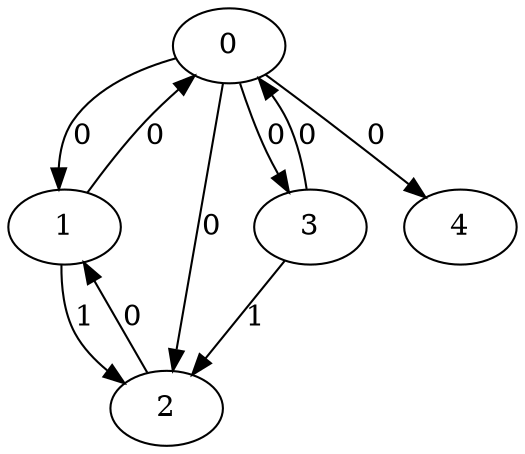 // Source:1849 Canonical: -1 0 0 0 0 0 -1 1 -1 -1 -1 0 -1 -1 -1 0 -1 1 -1 -1 -1 -1 -1 -1 -1
digraph HRA_from_1849_graph_000 {
  0 -> 1 [label="0"];
  0 -> 2 [label="0"];
  0 -> 3 [label="0"];
  1 -> 0 [label="0"];
  1 -> 2 [label="1"];
  2 -> 1 [label="0"];
  3 -> 0 [label="0"];
  3 -> 2 [label="1"];
  0 -> 4 [label="0"];
}

// Source:1849 Canonical: -1 0 0 0 0 0 -1 1 -1 -1 -1 0 -1 -1 -1 0 -1 1 -1 -1 0 -1 -1 -1 -1
digraph HRA_from_1849_graph_001 {
  0 -> 1 [label="0"];
  0 -> 2 [label="0"];
  0 -> 3 [label="0"];
  1 -> 0 [label="0"];
  1 -> 2 [label="1"];
  2 -> 1 [label="0"];
  3 -> 0 [label="0"];
  3 -> 2 [label="1"];
  0 -> 4 [label="0"];
  4 -> 0 [label="0"];
}

// Source:1849 Canonical: -1 0 0 0 -1 0 -1 1 -1 0 -1 0 -1 -1 -1 0 -1 1 -1 -1 -1 -1 -1 -1 -1
digraph HRA_from_1849_graph_002 {
  0 -> 1 [label="0"];
  0 -> 2 [label="0"];
  0 -> 3 [label="0"];
  1 -> 0 [label="0"];
  1 -> 2 [label="1"];
  2 -> 1 [label="0"];
  3 -> 0 [label="0"];
  3 -> 2 [label="1"];
  1 -> 4 [label="0"];
}

// Source:1849 Canonical: -1 0 0 0 0 0 -1 1 -1 0 -1 0 -1 -1 -1 0 -1 1 -1 -1 -1 -1 -1 -1 -1
digraph HRA_from_1849_graph_003 {
  0 -> 1 [label="0"];
  0 -> 2 [label="0"];
  0 -> 3 [label="0"];
  1 -> 0 [label="0"];
  1 -> 2 [label="1"];
  2 -> 1 [label="0"];
  3 -> 0 [label="0"];
  3 -> 2 [label="1"];
  0 -> 4 [label="0"];
  1 -> 4 [label="0"];
}

// Source:1849 Canonical: -1 0 0 0 -1 0 -1 1 -1 0 -1 0 -1 -1 -1 0 -1 1 -1 -1 0 -1 -1 -1 -1
digraph HRA_from_1849_graph_004 {
  0 -> 1 [label="0"];
  0 -> 2 [label="0"];
  0 -> 3 [label="0"];
  1 -> 0 [label="0"];
  1 -> 2 [label="1"];
  2 -> 1 [label="0"];
  3 -> 0 [label="0"];
  3 -> 2 [label="1"];
  4 -> 0 [label="0"];
  1 -> 4 [label="0"];
}

// Source:1849 Canonical: -1 0 0 0 0 0 -1 1 -1 0 -1 0 -1 -1 -1 0 -1 1 -1 -1 0 -1 -1 -1 -1
digraph HRA_from_1849_graph_005 {
  0 -> 1 [label="0"];
  0 -> 2 [label="0"];
  0 -> 3 [label="0"];
  1 -> 0 [label="0"];
  1 -> 2 [label="1"];
  2 -> 1 [label="0"];
  3 -> 0 [label="0"];
  3 -> 2 [label="1"];
  0 -> 4 [label="0"];
  4 -> 0 [label="0"];
  1 -> 4 [label="0"];
}

// Source:1849 Canonical: -1 0 0 0 0 0 -1 1 -1 -1 -1 0 -1 -1 -1 0 -1 1 -1 -1 -1 0 -1 -1 -1
digraph HRA_from_1849_graph_006 {
  0 -> 1 [label="0"];
  0 -> 2 [label="0"];
  0 -> 3 [label="0"];
  1 -> 0 [label="0"];
  1 -> 2 [label="1"];
  2 -> 1 [label="0"];
  3 -> 0 [label="0"];
  3 -> 2 [label="1"];
  0 -> 4 [label="0"];
  4 -> 1 [label="0"];
}

// Source:1849 Canonical: -1 0 0 0 0 0 -1 1 -1 -1 -1 0 -1 -1 -1 0 -1 1 -1 -1 0 0 -1 -1 -1
digraph HRA_from_1849_graph_007 {
  0 -> 1 [label="0"];
  0 -> 2 [label="0"];
  0 -> 3 [label="0"];
  1 -> 0 [label="0"];
  1 -> 2 [label="1"];
  2 -> 1 [label="0"];
  3 -> 0 [label="0"];
  3 -> 2 [label="1"];
  0 -> 4 [label="0"];
  4 -> 0 [label="0"];
  4 -> 1 [label="0"];
}

// Source:1849 Canonical: -1 0 0 0 -1 0 -1 1 -1 0 -1 0 -1 -1 -1 0 -1 1 -1 -1 -1 0 -1 -1 -1
digraph HRA_from_1849_graph_008 {
  0 -> 1 [label="0"];
  0 -> 2 [label="0"];
  0 -> 3 [label="0"];
  1 -> 0 [label="0"];
  1 -> 2 [label="1"];
  2 -> 1 [label="0"];
  3 -> 0 [label="0"];
  3 -> 2 [label="1"];
  1 -> 4 [label="0"];
  4 -> 1 [label="0"];
}

// Source:1849 Canonical: -1 0 0 0 0 0 -1 1 -1 0 -1 0 -1 -1 -1 0 -1 1 -1 -1 -1 0 -1 -1 -1
digraph HRA_from_1849_graph_009 {
  0 -> 1 [label="0"];
  0 -> 2 [label="0"];
  0 -> 3 [label="0"];
  1 -> 0 [label="0"];
  1 -> 2 [label="1"];
  2 -> 1 [label="0"];
  3 -> 0 [label="0"];
  3 -> 2 [label="1"];
  0 -> 4 [label="0"];
  1 -> 4 [label="0"];
  4 -> 1 [label="0"];
}

// Source:1849 Canonical: -1 0 0 0 -1 0 -1 1 -1 0 -1 0 -1 -1 -1 0 -1 1 -1 -1 0 0 -1 -1 -1
digraph HRA_from_1849_graph_010 {
  0 -> 1 [label="0"];
  0 -> 2 [label="0"];
  0 -> 3 [label="0"];
  1 -> 0 [label="0"];
  1 -> 2 [label="1"];
  2 -> 1 [label="0"];
  3 -> 0 [label="0"];
  3 -> 2 [label="1"];
  4 -> 0 [label="0"];
  1 -> 4 [label="0"];
  4 -> 1 [label="0"];
}

// Source:1849 Canonical: -1 0 0 0 0 0 -1 1 -1 0 -1 0 -1 -1 -1 0 -1 1 -1 -1 0 0 -1 -1 -1
digraph HRA_from_1849_graph_011 {
  0 -> 1 [label="0"];
  0 -> 2 [label="0"];
  0 -> 3 [label="0"];
  1 -> 0 [label="0"];
  1 -> 2 [label="1"];
  2 -> 1 [label="0"];
  3 -> 0 [label="0"];
  3 -> 2 [label="1"];
  0 -> 4 [label="0"];
  4 -> 0 [label="0"];
  1 -> 4 [label="0"];
  4 -> 1 [label="0"];
}

// Source:1849 Canonical: -1 0 0 0 -1 0 -1 1 -1 -1 -1 0 -1 -1 0 0 -1 1 -1 -1 -1 -1 -1 -1 -1
digraph HRA_from_1849_graph_012 {
  0 -> 1 [label="0"];
  0 -> 2 [label="0"];
  0 -> 3 [label="0"];
  1 -> 0 [label="0"];
  1 -> 2 [label="1"];
  2 -> 1 [label="0"];
  3 -> 0 [label="0"];
  3 -> 2 [label="1"];
  2 -> 4 [label="0"];
}

// Source:1849 Canonical: -1 0 0 0 0 0 -1 1 -1 -1 -1 0 -1 -1 0 0 -1 1 -1 -1 -1 -1 -1 -1 -1
digraph HRA_from_1849_graph_013 {
  0 -> 1 [label="0"];
  0 -> 2 [label="0"];
  0 -> 3 [label="0"];
  1 -> 0 [label="0"];
  1 -> 2 [label="1"];
  2 -> 1 [label="0"];
  3 -> 0 [label="0"];
  3 -> 2 [label="1"];
  0 -> 4 [label="0"];
  2 -> 4 [label="0"];
}

// Source:1849 Canonical: -1 0 0 0 -1 0 -1 1 -1 -1 -1 0 -1 -1 0 0 -1 1 -1 -1 0 -1 -1 -1 -1
digraph HRA_from_1849_graph_014 {
  0 -> 1 [label="0"];
  0 -> 2 [label="0"];
  0 -> 3 [label="0"];
  1 -> 0 [label="0"];
  1 -> 2 [label="1"];
  2 -> 1 [label="0"];
  3 -> 0 [label="0"];
  3 -> 2 [label="1"];
  4 -> 0 [label="0"];
  2 -> 4 [label="0"];
}

// Source:1849 Canonical: -1 0 0 0 0 0 -1 1 -1 -1 -1 0 -1 -1 0 0 -1 1 -1 -1 0 -1 -1 -1 -1
digraph HRA_from_1849_graph_015 {
  0 -> 1 [label="0"];
  0 -> 2 [label="0"];
  0 -> 3 [label="0"];
  1 -> 0 [label="0"];
  1 -> 2 [label="1"];
  2 -> 1 [label="0"];
  3 -> 0 [label="0"];
  3 -> 2 [label="1"];
  0 -> 4 [label="0"];
  4 -> 0 [label="0"];
  2 -> 4 [label="0"];
}

// Source:1849 Canonical: -1 0 0 0 -1 0 -1 1 -1 0 -1 0 -1 -1 0 0 -1 1 -1 -1 -1 -1 -1 -1 -1
digraph HRA_from_1849_graph_016 {
  0 -> 1 [label="0"];
  0 -> 2 [label="0"];
  0 -> 3 [label="0"];
  1 -> 0 [label="0"];
  1 -> 2 [label="1"];
  2 -> 1 [label="0"];
  3 -> 0 [label="0"];
  3 -> 2 [label="1"];
  1 -> 4 [label="0"];
  2 -> 4 [label="0"];
}

// Source:1849 Canonical: -1 0 0 0 0 0 -1 1 -1 0 -1 0 -1 -1 0 0 -1 1 -1 -1 -1 -1 -1 -1 -1
digraph HRA_from_1849_graph_017 {
  0 -> 1 [label="0"];
  0 -> 2 [label="0"];
  0 -> 3 [label="0"];
  1 -> 0 [label="0"];
  1 -> 2 [label="1"];
  2 -> 1 [label="0"];
  3 -> 0 [label="0"];
  3 -> 2 [label="1"];
  0 -> 4 [label="0"];
  1 -> 4 [label="0"];
  2 -> 4 [label="0"];
}

// Source:1849 Canonical: -1 0 0 0 -1 0 -1 1 -1 0 -1 0 -1 -1 0 0 -1 1 -1 -1 0 -1 -1 -1 -1
digraph HRA_from_1849_graph_018 {
  0 -> 1 [label="0"];
  0 -> 2 [label="0"];
  0 -> 3 [label="0"];
  1 -> 0 [label="0"];
  1 -> 2 [label="1"];
  2 -> 1 [label="0"];
  3 -> 0 [label="0"];
  3 -> 2 [label="1"];
  4 -> 0 [label="0"];
  1 -> 4 [label="0"];
  2 -> 4 [label="0"];
}

// Source:1849 Canonical: -1 0 0 0 0 0 -1 1 -1 0 -1 0 -1 -1 0 0 -1 1 -1 -1 0 -1 -1 -1 -1
digraph HRA_from_1849_graph_019 {
  0 -> 1 [label="0"];
  0 -> 2 [label="0"];
  0 -> 3 [label="0"];
  1 -> 0 [label="0"];
  1 -> 2 [label="1"];
  2 -> 1 [label="0"];
  3 -> 0 [label="0"];
  3 -> 2 [label="1"];
  0 -> 4 [label="0"];
  4 -> 0 [label="0"];
  1 -> 4 [label="0"];
  2 -> 4 [label="0"];
}

// Source:1849 Canonical: -1 0 0 0 -1 0 -1 1 -1 -1 -1 0 -1 -1 0 0 -1 1 -1 -1 -1 0 -1 -1 -1
digraph HRA_from_1849_graph_020 {
  0 -> 1 [label="0"];
  0 -> 2 [label="0"];
  0 -> 3 [label="0"];
  1 -> 0 [label="0"];
  1 -> 2 [label="1"];
  2 -> 1 [label="0"];
  3 -> 0 [label="0"];
  3 -> 2 [label="1"];
  4 -> 1 [label="0"];
  2 -> 4 [label="0"];
}

// Source:1849 Canonical: -1 0 0 0 0 0 -1 1 -1 -1 -1 0 -1 -1 0 0 -1 1 -1 -1 -1 0 -1 -1 -1
digraph HRA_from_1849_graph_021 {
  0 -> 1 [label="0"];
  0 -> 2 [label="0"];
  0 -> 3 [label="0"];
  1 -> 0 [label="0"];
  1 -> 2 [label="1"];
  2 -> 1 [label="0"];
  3 -> 0 [label="0"];
  3 -> 2 [label="1"];
  0 -> 4 [label="0"];
  4 -> 1 [label="0"];
  2 -> 4 [label="0"];
}

// Source:1849 Canonical: -1 0 0 0 -1 0 -1 1 -1 -1 -1 0 -1 -1 0 0 -1 1 -1 -1 0 0 -1 -1 -1
digraph HRA_from_1849_graph_022 {
  0 -> 1 [label="0"];
  0 -> 2 [label="0"];
  0 -> 3 [label="0"];
  1 -> 0 [label="0"];
  1 -> 2 [label="1"];
  2 -> 1 [label="0"];
  3 -> 0 [label="0"];
  3 -> 2 [label="1"];
  4 -> 0 [label="0"];
  4 -> 1 [label="0"];
  2 -> 4 [label="0"];
}

// Source:1849 Canonical: -1 0 0 0 0 0 -1 1 -1 -1 -1 0 -1 -1 0 0 -1 1 -1 -1 0 0 -1 -1 -1
digraph HRA_from_1849_graph_023 {
  0 -> 1 [label="0"];
  0 -> 2 [label="0"];
  0 -> 3 [label="0"];
  1 -> 0 [label="0"];
  1 -> 2 [label="1"];
  2 -> 1 [label="0"];
  3 -> 0 [label="0"];
  3 -> 2 [label="1"];
  0 -> 4 [label="0"];
  4 -> 0 [label="0"];
  4 -> 1 [label="0"];
  2 -> 4 [label="0"];
}

// Source:1849 Canonical: -1 0 0 0 -1 0 -1 1 -1 0 -1 0 -1 -1 0 0 -1 1 -1 -1 -1 0 -1 -1 -1
digraph HRA_from_1849_graph_024 {
  0 -> 1 [label="0"];
  0 -> 2 [label="0"];
  0 -> 3 [label="0"];
  1 -> 0 [label="0"];
  1 -> 2 [label="1"];
  2 -> 1 [label="0"];
  3 -> 0 [label="0"];
  3 -> 2 [label="1"];
  1 -> 4 [label="0"];
  4 -> 1 [label="0"];
  2 -> 4 [label="0"];
}

// Source:1849 Canonical: -1 0 0 0 0 0 -1 1 -1 0 -1 0 -1 -1 0 0 -1 1 -1 -1 -1 0 -1 -1 -1
digraph HRA_from_1849_graph_025 {
  0 -> 1 [label="0"];
  0 -> 2 [label="0"];
  0 -> 3 [label="0"];
  1 -> 0 [label="0"];
  1 -> 2 [label="1"];
  2 -> 1 [label="0"];
  3 -> 0 [label="0"];
  3 -> 2 [label="1"];
  0 -> 4 [label="0"];
  1 -> 4 [label="0"];
  4 -> 1 [label="0"];
  2 -> 4 [label="0"];
}

// Source:1849 Canonical: -1 0 0 0 -1 0 -1 1 -1 0 -1 0 -1 -1 0 0 -1 1 -1 -1 0 0 -1 -1 -1
digraph HRA_from_1849_graph_026 {
  0 -> 1 [label="0"];
  0 -> 2 [label="0"];
  0 -> 3 [label="0"];
  1 -> 0 [label="0"];
  1 -> 2 [label="1"];
  2 -> 1 [label="0"];
  3 -> 0 [label="0"];
  3 -> 2 [label="1"];
  4 -> 0 [label="0"];
  1 -> 4 [label="0"];
  4 -> 1 [label="0"];
  2 -> 4 [label="0"];
}

// Source:1849 Canonical: -1 0 0 0 0 0 -1 1 -1 0 -1 0 -1 -1 0 0 -1 1 -1 -1 0 0 -1 -1 -1
digraph HRA_from_1849_graph_027 {
  0 -> 1 [label="0"];
  0 -> 2 [label="0"];
  0 -> 3 [label="0"];
  1 -> 0 [label="0"];
  1 -> 2 [label="1"];
  2 -> 1 [label="0"];
  3 -> 0 [label="0"];
  3 -> 2 [label="1"];
  0 -> 4 [label="0"];
  4 -> 0 [label="0"];
  1 -> 4 [label="0"];
  4 -> 1 [label="0"];
  2 -> 4 [label="0"];
}

// Source:1849 Canonical: -1 0 0 0 0 0 -1 1 -1 -1 -1 0 -1 -1 -1 0 -1 1 -1 -1 -1 -1 0 -1 -1
digraph HRA_from_1849_graph_028 {
  0 -> 1 [label="0"];
  0 -> 2 [label="0"];
  0 -> 3 [label="0"];
  1 -> 0 [label="0"];
  1 -> 2 [label="1"];
  2 -> 1 [label="0"];
  3 -> 0 [label="0"];
  3 -> 2 [label="1"];
  0 -> 4 [label="0"];
  4 -> 2 [label="0"];
}

// Source:1849 Canonical: -1 0 0 0 0 0 -1 1 -1 -1 -1 0 -1 -1 -1 0 -1 1 -1 -1 0 -1 0 -1 -1
digraph HRA_from_1849_graph_029 {
  0 -> 1 [label="0"];
  0 -> 2 [label="0"];
  0 -> 3 [label="0"];
  1 -> 0 [label="0"];
  1 -> 2 [label="1"];
  2 -> 1 [label="0"];
  3 -> 0 [label="0"];
  3 -> 2 [label="1"];
  0 -> 4 [label="0"];
  4 -> 0 [label="0"];
  4 -> 2 [label="0"];
}

// Source:1849 Canonical: -1 0 0 0 -1 0 -1 1 -1 0 -1 0 -1 -1 -1 0 -1 1 -1 -1 -1 -1 0 -1 -1
digraph HRA_from_1849_graph_030 {
  0 -> 1 [label="0"];
  0 -> 2 [label="0"];
  0 -> 3 [label="0"];
  1 -> 0 [label="0"];
  1 -> 2 [label="1"];
  2 -> 1 [label="0"];
  3 -> 0 [label="0"];
  3 -> 2 [label="1"];
  1 -> 4 [label="0"];
  4 -> 2 [label="0"];
}

// Source:1849 Canonical: -1 0 0 0 0 0 -1 1 -1 0 -1 0 -1 -1 -1 0 -1 1 -1 -1 -1 -1 0 -1 -1
digraph HRA_from_1849_graph_031 {
  0 -> 1 [label="0"];
  0 -> 2 [label="0"];
  0 -> 3 [label="0"];
  1 -> 0 [label="0"];
  1 -> 2 [label="1"];
  2 -> 1 [label="0"];
  3 -> 0 [label="0"];
  3 -> 2 [label="1"];
  0 -> 4 [label="0"];
  1 -> 4 [label="0"];
  4 -> 2 [label="0"];
}

// Source:1849 Canonical: -1 0 0 0 -1 0 -1 1 -1 0 -1 0 -1 -1 -1 0 -1 1 -1 -1 0 -1 0 -1 -1
digraph HRA_from_1849_graph_032 {
  0 -> 1 [label="0"];
  0 -> 2 [label="0"];
  0 -> 3 [label="0"];
  1 -> 0 [label="0"];
  1 -> 2 [label="1"];
  2 -> 1 [label="0"];
  3 -> 0 [label="0"];
  3 -> 2 [label="1"];
  4 -> 0 [label="0"];
  1 -> 4 [label="0"];
  4 -> 2 [label="0"];
}

// Source:1849 Canonical: -1 0 0 0 0 0 -1 1 -1 0 -1 0 -1 -1 -1 0 -1 1 -1 -1 0 -1 0 -1 -1
digraph HRA_from_1849_graph_033 {
  0 -> 1 [label="0"];
  0 -> 2 [label="0"];
  0 -> 3 [label="0"];
  1 -> 0 [label="0"];
  1 -> 2 [label="1"];
  2 -> 1 [label="0"];
  3 -> 0 [label="0"];
  3 -> 2 [label="1"];
  0 -> 4 [label="0"];
  4 -> 0 [label="0"];
  1 -> 4 [label="0"];
  4 -> 2 [label="0"];
}

// Source:1849 Canonical: -1 0 0 0 0 0 -1 1 -1 -1 -1 0 -1 -1 -1 0 -1 1 -1 -1 -1 0 0 -1 -1
digraph HRA_from_1849_graph_034 {
  0 -> 1 [label="0"];
  0 -> 2 [label="0"];
  0 -> 3 [label="0"];
  1 -> 0 [label="0"];
  1 -> 2 [label="1"];
  2 -> 1 [label="0"];
  3 -> 0 [label="0"];
  3 -> 2 [label="1"];
  0 -> 4 [label="0"];
  4 -> 1 [label="0"];
  4 -> 2 [label="0"];
}

// Source:1849 Canonical: -1 0 0 0 0 0 -1 1 -1 -1 -1 0 -1 -1 -1 0 -1 1 -1 -1 0 0 0 -1 -1
digraph HRA_from_1849_graph_035 {
  0 -> 1 [label="0"];
  0 -> 2 [label="0"];
  0 -> 3 [label="0"];
  1 -> 0 [label="0"];
  1 -> 2 [label="1"];
  2 -> 1 [label="0"];
  3 -> 0 [label="0"];
  3 -> 2 [label="1"];
  0 -> 4 [label="0"];
  4 -> 0 [label="0"];
  4 -> 1 [label="0"];
  4 -> 2 [label="0"];
}

// Source:1849 Canonical: -1 0 0 0 -1 0 -1 1 -1 0 -1 0 -1 -1 -1 0 -1 1 -1 -1 -1 0 0 -1 -1
digraph HRA_from_1849_graph_036 {
  0 -> 1 [label="0"];
  0 -> 2 [label="0"];
  0 -> 3 [label="0"];
  1 -> 0 [label="0"];
  1 -> 2 [label="1"];
  2 -> 1 [label="0"];
  3 -> 0 [label="0"];
  3 -> 2 [label="1"];
  1 -> 4 [label="0"];
  4 -> 1 [label="0"];
  4 -> 2 [label="0"];
}

// Source:1849 Canonical: -1 0 0 0 0 0 -1 1 -1 0 -1 0 -1 -1 -1 0 -1 1 -1 -1 -1 0 0 -1 -1
digraph HRA_from_1849_graph_037 {
  0 -> 1 [label="0"];
  0 -> 2 [label="0"];
  0 -> 3 [label="0"];
  1 -> 0 [label="0"];
  1 -> 2 [label="1"];
  2 -> 1 [label="0"];
  3 -> 0 [label="0"];
  3 -> 2 [label="1"];
  0 -> 4 [label="0"];
  1 -> 4 [label="0"];
  4 -> 1 [label="0"];
  4 -> 2 [label="0"];
}

// Source:1849 Canonical: -1 0 0 0 -1 0 -1 1 -1 0 -1 0 -1 -1 -1 0 -1 1 -1 -1 0 0 0 -1 -1
digraph HRA_from_1849_graph_038 {
  0 -> 1 [label="0"];
  0 -> 2 [label="0"];
  0 -> 3 [label="0"];
  1 -> 0 [label="0"];
  1 -> 2 [label="1"];
  2 -> 1 [label="0"];
  3 -> 0 [label="0"];
  3 -> 2 [label="1"];
  4 -> 0 [label="0"];
  1 -> 4 [label="0"];
  4 -> 1 [label="0"];
  4 -> 2 [label="0"];
}

// Source:1849 Canonical: -1 0 0 0 0 0 -1 1 -1 0 -1 0 -1 -1 -1 0 -1 1 -1 -1 0 0 0 -1 -1
digraph HRA_from_1849_graph_039 {
  0 -> 1 [label="0"];
  0 -> 2 [label="0"];
  0 -> 3 [label="0"];
  1 -> 0 [label="0"];
  1 -> 2 [label="1"];
  2 -> 1 [label="0"];
  3 -> 0 [label="0"];
  3 -> 2 [label="1"];
  0 -> 4 [label="0"];
  4 -> 0 [label="0"];
  1 -> 4 [label="0"];
  4 -> 1 [label="0"];
  4 -> 2 [label="0"];
}

// Source:1849 Canonical: -1 0 0 0 -1 0 -1 1 -1 -1 -1 0 -1 -1 0 0 -1 1 -1 -1 -1 -1 0 -1 -1
digraph HRA_from_1849_graph_040 {
  0 -> 1 [label="0"];
  0 -> 2 [label="0"];
  0 -> 3 [label="0"];
  1 -> 0 [label="0"];
  1 -> 2 [label="1"];
  2 -> 1 [label="0"];
  3 -> 0 [label="0"];
  3 -> 2 [label="1"];
  2 -> 4 [label="0"];
  4 -> 2 [label="0"];
}

// Source:1849 Canonical: -1 0 0 0 0 0 -1 1 -1 -1 -1 0 -1 -1 0 0 -1 1 -1 -1 -1 -1 0 -1 -1
digraph HRA_from_1849_graph_041 {
  0 -> 1 [label="0"];
  0 -> 2 [label="0"];
  0 -> 3 [label="0"];
  1 -> 0 [label="0"];
  1 -> 2 [label="1"];
  2 -> 1 [label="0"];
  3 -> 0 [label="0"];
  3 -> 2 [label="1"];
  0 -> 4 [label="0"];
  2 -> 4 [label="0"];
  4 -> 2 [label="0"];
}

// Source:1849 Canonical: -1 0 0 0 -1 0 -1 1 -1 -1 -1 0 -1 -1 0 0 -1 1 -1 -1 0 -1 0 -1 -1
digraph HRA_from_1849_graph_042 {
  0 -> 1 [label="0"];
  0 -> 2 [label="0"];
  0 -> 3 [label="0"];
  1 -> 0 [label="0"];
  1 -> 2 [label="1"];
  2 -> 1 [label="0"];
  3 -> 0 [label="0"];
  3 -> 2 [label="1"];
  4 -> 0 [label="0"];
  2 -> 4 [label="0"];
  4 -> 2 [label="0"];
}

// Source:1849 Canonical: -1 0 0 0 0 0 -1 1 -1 -1 -1 0 -1 -1 0 0 -1 1 -1 -1 0 -1 0 -1 -1
digraph HRA_from_1849_graph_043 {
  0 -> 1 [label="0"];
  0 -> 2 [label="0"];
  0 -> 3 [label="0"];
  1 -> 0 [label="0"];
  1 -> 2 [label="1"];
  2 -> 1 [label="0"];
  3 -> 0 [label="0"];
  3 -> 2 [label="1"];
  0 -> 4 [label="0"];
  4 -> 0 [label="0"];
  2 -> 4 [label="0"];
  4 -> 2 [label="0"];
}

// Source:1849 Canonical: -1 0 0 0 -1 0 -1 1 -1 0 -1 0 -1 -1 0 0 -1 1 -1 -1 -1 -1 0 -1 -1
digraph HRA_from_1849_graph_044 {
  0 -> 1 [label="0"];
  0 -> 2 [label="0"];
  0 -> 3 [label="0"];
  1 -> 0 [label="0"];
  1 -> 2 [label="1"];
  2 -> 1 [label="0"];
  3 -> 0 [label="0"];
  3 -> 2 [label="1"];
  1 -> 4 [label="0"];
  2 -> 4 [label="0"];
  4 -> 2 [label="0"];
}

// Source:1849 Canonical: -1 0 0 0 0 0 -1 1 -1 0 -1 0 -1 -1 0 0 -1 1 -1 -1 -1 -1 0 -1 -1
digraph HRA_from_1849_graph_045 {
  0 -> 1 [label="0"];
  0 -> 2 [label="0"];
  0 -> 3 [label="0"];
  1 -> 0 [label="0"];
  1 -> 2 [label="1"];
  2 -> 1 [label="0"];
  3 -> 0 [label="0"];
  3 -> 2 [label="1"];
  0 -> 4 [label="0"];
  1 -> 4 [label="0"];
  2 -> 4 [label="0"];
  4 -> 2 [label="0"];
}

// Source:1849 Canonical: -1 0 0 0 -1 0 -1 1 -1 0 -1 0 -1 -1 0 0 -1 1 -1 -1 0 -1 0 -1 -1
digraph HRA_from_1849_graph_046 {
  0 -> 1 [label="0"];
  0 -> 2 [label="0"];
  0 -> 3 [label="0"];
  1 -> 0 [label="0"];
  1 -> 2 [label="1"];
  2 -> 1 [label="0"];
  3 -> 0 [label="0"];
  3 -> 2 [label="1"];
  4 -> 0 [label="0"];
  1 -> 4 [label="0"];
  2 -> 4 [label="0"];
  4 -> 2 [label="0"];
}

// Source:1849 Canonical: -1 0 0 0 0 0 -1 1 -1 0 -1 0 -1 -1 0 0 -1 1 -1 -1 0 -1 0 -1 -1
digraph HRA_from_1849_graph_047 {
  0 -> 1 [label="0"];
  0 -> 2 [label="0"];
  0 -> 3 [label="0"];
  1 -> 0 [label="0"];
  1 -> 2 [label="1"];
  2 -> 1 [label="0"];
  3 -> 0 [label="0"];
  3 -> 2 [label="1"];
  0 -> 4 [label="0"];
  4 -> 0 [label="0"];
  1 -> 4 [label="0"];
  2 -> 4 [label="0"];
  4 -> 2 [label="0"];
}

// Source:1849 Canonical: -1 0 0 0 -1 0 -1 1 -1 -1 -1 0 -1 -1 0 0 -1 1 -1 -1 -1 0 0 -1 -1
digraph HRA_from_1849_graph_048 {
  0 -> 1 [label="0"];
  0 -> 2 [label="0"];
  0 -> 3 [label="0"];
  1 -> 0 [label="0"];
  1 -> 2 [label="1"];
  2 -> 1 [label="0"];
  3 -> 0 [label="0"];
  3 -> 2 [label="1"];
  4 -> 1 [label="0"];
  2 -> 4 [label="0"];
  4 -> 2 [label="0"];
}

// Source:1849 Canonical: -1 0 0 0 0 0 -1 1 -1 -1 -1 0 -1 -1 0 0 -1 1 -1 -1 -1 0 0 -1 -1
digraph HRA_from_1849_graph_049 {
  0 -> 1 [label="0"];
  0 -> 2 [label="0"];
  0 -> 3 [label="0"];
  1 -> 0 [label="0"];
  1 -> 2 [label="1"];
  2 -> 1 [label="0"];
  3 -> 0 [label="0"];
  3 -> 2 [label="1"];
  0 -> 4 [label="0"];
  4 -> 1 [label="0"];
  2 -> 4 [label="0"];
  4 -> 2 [label="0"];
}

// Source:1849 Canonical: -1 0 0 0 -1 0 -1 1 -1 -1 -1 0 -1 -1 0 0 -1 1 -1 -1 0 0 0 -1 -1
digraph HRA_from_1849_graph_050 {
  0 -> 1 [label="0"];
  0 -> 2 [label="0"];
  0 -> 3 [label="0"];
  1 -> 0 [label="0"];
  1 -> 2 [label="1"];
  2 -> 1 [label="0"];
  3 -> 0 [label="0"];
  3 -> 2 [label="1"];
  4 -> 0 [label="0"];
  4 -> 1 [label="0"];
  2 -> 4 [label="0"];
  4 -> 2 [label="0"];
}

// Source:1849 Canonical: -1 0 0 0 0 0 -1 1 -1 -1 -1 0 -1 -1 0 0 -1 1 -1 -1 0 0 0 -1 -1
digraph HRA_from_1849_graph_051 {
  0 -> 1 [label="0"];
  0 -> 2 [label="0"];
  0 -> 3 [label="0"];
  1 -> 0 [label="0"];
  1 -> 2 [label="1"];
  2 -> 1 [label="0"];
  3 -> 0 [label="0"];
  3 -> 2 [label="1"];
  0 -> 4 [label="0"];
  4 -> 0 [label="0"];
  4 -> 1 [label="0"];
  2 -> 4 [label="0"];
  4 -> 2 [label="0"];
}

// Source:1849 Canonical: -1 0 0 0 -1 0 -1 1 -1 0 -1 0 -1 -1 0 0 -1 1 -1 -1 -1 0 0 -1 -1
digraph HRA_from_1849_graph_052 {
  0 -> 1 [label="0"];
  0 -> 2 [label="0"];
  0 -> 3 [label="0"];
  1 -> 0 [label="0"];
  1 -> 2 [label="1"];
  2 -> 1 [label="0"];
  3 -> 0 [label="0"];
  3 -> 2 [label="1"];
  1 -> 4 [label="0"];
  4 -> 1 [label="0"];
  2 -> 4 [label="0"];
  4 -> 2 [label="0"];
}

// Source:1849 Canonical: -1 0 0 0 0 0 -1 1 -1 0 -1 0 -1 -1 0 0 -1 1 -1 -1 -1 0 0 -1 -1
digraph HRA_from_1849_graph_053 {
  0 -> 1 [label="0"];
  0 -> 2 [label="0"];
  0 -> 3 [label="0"];
  1 -> 0 [label="0"];
  1 -> 2 [label="1"];
  2 -> 1 [label="0"];
  3 -> 0 [label="0"];
  3 -> 2 [label="1"];
  0 -> 4 [label="0"];
  1 -> 4 [label="0"];
  4 -> 1 [label="0"];
  2 -> 4 [label="0"];
  4 -> 2 [label="0"];
}

// Source:1849 Canonical: -1 0 0 0 -1 0 -1 1 -1 0 -1 0 -1 -1 0 0 -1 1 -1 -1 0 0 0 -1 -1
digraph HRA_from_1849_graph_054 {
  0 -> 1 [label="0"];
  0 -> 2 [label="0"];
  0 -> 3 [label="0"];
  1 -> 0 [label="0"];
  1 -> 2 [label="1"];
  2 -> 1 [label="0"];
  3 -> 0 [label="0"];
  3 -> 2 [label="1"];
  4 -> 0 [label="0"];
  1 -> 4 [label="0"];
  4 -> 1 [label="0"];
  2 -> 4 [label="0"];
  4 -> 2 [label="0"];
}

// Source:1849 Canonical: -1 0 0 0 0 0 -1 1 -1 0 -1 0 -1 -1 0 0 -1 1 -1 -1 0 0 0 -1 -1
digraph HRA_from_1849_graph_055 {
  0 -> 1 [label="0"];
  0 -> 2 [label="0"];
  0 -> 3 [label="0"];
  1 -> 0 [label="0"];
  1 -> 2 [label="1"];
  2 -> 1 [label="0"];
  3 -> 0 [label="0"];
  3 -> 2 [label="1"];
  0 -> 4 [label="0"];
  4 -> 0 [label="0"];
  1 -> 4 [label="0"];
  4 -> 1 [label="0"];
  2 -> 4 [label="0"];
  4 -> 2 [label="0"];
}

// Source:1849 Canonical: -1 0 0 0 -1 0 -1 1 -1 -1 -1 0 -1 -1 -1 0 -1 1 -1 0 -1 -1 -1 -1 -1
digraph HRA_from_1849_graph_056 {
  0 -> 1 [label="0"];
  0 -> 2 [label="0"];
  0 -> 3 [label="0"];
  1 -> 0 [label="0"];
  1 -> 2 [label="1"];
  2 -> 1 [label="0"];
  3 -> 0 [label="0"];
  3 -> 2 [label="1"];
  3 -> 4 [label="0"];
}

// Source:1849 Canonical: -1 0 0 0 0 0 -1 1 -1 -1 -1 0 -1 -1 -1 0 -1 1 -1 0 -1 -1 -1 -1 -1
digraph HRA_from_1849_graph_057 {
  0 -> 1 [label="0"];
  0 -> 2 [label="0"];
  0 -> 3 [label="0"];
  1 -> 0 [label="0"];
  1 -> 2 [label="1"];
  2 -> 1 [label="0"];
  3 -> 0 [label="0"];
  3 -> 2 [label="1"];
  0 -> 4 [label="0"];
  3 -> 4 [label="0"];
}

// Source:1849 Canonical: -1 0 0 0 -1 0 -1 1 -1 -1 -1 0 -1 -1 -1 0 -1 1 -1 0 0 -1 -1 -1 -1
digraph HRA_from_1849_graph_058 {
  0 -> 1 [label="0"];
  0 -> 2 [label="0"];
  0 -> 3 [label="0"];
  1 -> 0 [label="0"];
  1 -> 2 [label="1"];
  2 -> 1 [label="0"];
  3 -> 0 [label="0"];
  3 -> 2 [label="1"];
  4 -> 0 [label="0"];
  3 -> 4 [label="0"];
}

// Source:1849 Canonical: -1 0 0 0 0 0 -1 1 -1 -1 -1 0 -1 -1 -1 0 -1 1 -1 0 0 -1 -1 -1 -1
digraph HRA_from_1849_graph_059 {
  0 -> 1 [label="0"];
  0 -> 2 [label="0"];
  0 -> 3 [label="0"];
  1 -> 0 [label="0"];
  1 -> 2 [label="1"];
  2 -> 1 [label="0"];
  3 -> 0 [label="0"];
  3 -> 2 [label="1"];
  0 -> 4 [label="0"];
  4 -> 0 [label="0"];
  3 -> 4 [label="0"];
}

// Source:1849 Canonical: -1 0 0 0 -1 0 -1 1 -1 0 -1 0 -1 -1 -1 0 -1 1 -1 0 -1 -1 -1 -1 -1
digraph HRA_from_1849_graph_060 {
  0 -> 1 [label="0"];
  0 -> 2 [label="0"];
  0 -> 3 [label="0"];
  1 -> 0 [label="0"];
  1 -> 2 [label="1"];
  2 -> 1 [label="0"];
  3 -> 0 [label="0"];
  3 -> 2 [label="1"];
  1 -> 4 [label="0"];
  3 -> 4 [label="0"];
}

// Source:1849 Canonical: -1 0 0 0 0 0 -1 1 -1 0 -1 0 -1 -1 -1 0 -1 1 -1 0 -1 -1 -1 -1 -1
digraph HRA_from_1849_graph_061 {
  0 -> 1 [label="0"];
  0 -> 2 [label="0"];
  0 -> 3 [label="0"];
  1 -> 0 [label="0"];
  1 -> 2 [label="1"];
  2 -> 1 [label="0"];
  3 -> 0 [label="0"];
  3 -> 2 [label="1"];
  0 -> 4 [label="0"];
  1 -> 4 [label="0"];
  3 -> 4 [label="0"];
}

// Source:1849 Canonical: -1 0 0 0 -1 0 -1 1 -1 0 -1 0 -1 -1 -1 0 -1 1 -1 0 0 -1 -1 -1 -1
digraph HRA_from_1849_graph_062 {
  0 -> 1 [label="0"];
  0 -> 2 [label="0"];
  0 -> 3 [label="0"];
  1 -> 0 [label="0"];
  1 -> 2 [label="1"];
  2 -> 1 [label="0"];
  3 -> 0 [label="0"];
  3 -> 2 [label="1"];
  4 -> 0 [label="0"];
  1 -> 4 [label="0"];
  3 -> 4 [label="0"];
}

// Source:1849 Canonical: -1 0 0 0 0 0 -1 1 -1 0 -1 0 -1 -1 -1 0 -1 1 -1 0 0 -1 -1 -1 -1
digraph HRA_from_1849_graph_063 {
  0 -> 1 [label="0"];
  0 -> 2 [label="0"];
  0 -> 3 [label="0"];
  1 -> 0 [label="0"];
  1 -> 2 [label="1"];
  2 -> 1 [label="0"];
  3 -> 0 [label="0"];
  3 -> 2 [label="1"];
  0 -> 4 [label="0"];
  4 -> 0 [label="0"];
  1 -> 4 [label="0"];
  3 -> 4 [label="0"];
}

// Source:1849 Canonical: -1 0 0 0 -1 0 -1 1 -1 -1 -1 0 -1 -1 -1 0 -1 1 -1 0 -1 0 -1 -1 -1
digraph HRA_from_1849_graph_064 {
  0 -> 1 [label="0"];
  0 -> 2 [label="0"];
  0 -> 3 [label="0"];
  1 -> 0 [label="0"];
  1 -> 2 [label="1"];
  2 -> 1 [label="0"];
  3 -> 0 [label="0"];
  3 -> 2 [label="1"];
  4 -> 1 [label="0"];
  3 -> 4 [label="0"];
}

// Source:1849 Canonical: -1 0 0 0 0 0 -1 1 -1 -1 -1 0 -1 -1 -1 0 -1 1 -1 0 -1 0 -1 -1 -1
digraph HRA_from_1849_graph_065 {
  0 -> 1 [label="0"];
  0 -> 2 [label="0"];
  0 -> 3 [label="0"];
  1 -> 0 [label="0"];
  1 -> 2 [label="1"];
  2 -> 1 [label="0"];
  3 -> 0 [label="0"];
  3 -> 2 [label="1"];
  0 -> 4 [label="0"];
  4 -> 1 [label="0"];
  3 -> 4 [label="0"];
}

// Source:1849 Canonical: -1 0 0 0 -1 0 -1 1 -1 -1 -1 0 -1 -1 -1 0 -1 1 -1 0 0 0 -1 -1 -1
digraph HRA_from_1849_graph_066 {
  0 -> 1 [label="0"];
  0 -> 2 [label="0"];
  0 -> 3 [label="0"];
  1 -> 0 [label="0"];
  1 -> 2 [label="1"];
  2 -> 1 [label="0"];
  3 -> 0 [label="0"];
  3 -> 2 [label="1"];
  4 -> 0 [label="0"];
  4 -> 1 [label="0"];
  3 -> 4 [label="0"];
}

// Source:1849 Canonical: -1 0 0 0 0 0 -1 1 -1 -1 -1 0 -1 -1 -1 0 -1 1 -1 0 0 0 -1 -1 -1
digraph HRA_from_1849_graph_067 {
  0 -> 1 [label="0"];
  0 -> 2 [label="0"];
  0 -> 3 [label="0"];
  1 -> 0 [label="0"];
  1 -> 2 [label="1"];
  2 -> 1 [label="0"];
  3 -> 0 [label="0"];
  3 -> 2 [label="1"];
  0 -> 4 [label="0"];
  4 -> 0 [label="0"];
  4 -> 1 [label="0"];
  3 -> 4 [label="0"];
}

// Source:1849 Canonical: -1 0 0 0 -1 0 -1 1 -1 0 -1 0 -1 -1 -1 0 -1 1 -1 0 -1 0 -1 -1 -1
digraph HRA_from_1849_graph_068 {
  0 -> 1 [label="0"];
  0 -> 2 [label="0"];
  0 -> 3 [label="0"];
  1 -> 0 [label="0"];
  1 -> 2 [label="1"];
  2 -> 1 [label="0"];
  3 -> 0 [label="0"];
  3 -> 2 [label="1"];
  1 -> 4 [label="0"];
  4 -> 1 [label="0"];
  3 -> 4 [label="0"];
}

// Source:1849 Canonical: -1 0 0 0 0 0 -1 1 -1 0 -1 0 -1 -1 -1 0 -1 1 -1 0 -1 0 -1 -1 -1
digraph HRA_from_1849_graph_069 {
  0 -> 1 [label="0"];
  0 -> 2 [label="0"];
  0 -> 3 [label="0"];
  1 -> 0 [label="0"];
  1 -> 2 [label="1"];
  2 -> 1 [label="0"];
  3 -> 0 [label="0"];
  3 -> 2 [label="1"];
  0 -> 4 [label="0"];
  1 -> 4 [label="0"];
  4 -> 1 [label="0"];
  3 -> 4 [label="0"];
}

// Source:1849 Canonical: -1 0 0 0 -1 0 -1 1 -1 0 -1 0 -1 -1 -1 0 -1 1 -1 0 0 0 -1 -1 -1
digraph HRA_from_1849_graph_070 {
  0 -> 1 [label="0"];
  0 -> 2 [label="0"];
  0 -> 3 [label="0"];
  1 -> 0 [label="0"];
  1 -> 2 [label="1"];
  2 -> 1 [label="0"];
  3 -> 0 [label="0"];
  3 -> 2 [label="1"];
  4 -> 0 [label="0"];
  1 -> 4 [label="0"];
  4 -> 1 [label="0"];
  3 -> 4 [label="0"];
}

// Source:1849 Canonical: -1 0 0 0 0 0 -1 1 -1 0 -1 0 -1 -1 -1 0 -1 1 -1 0 0 0 -1 -1 -1
digraph HRA_from_1849_graph_071 {
  0 -> 1 [label="0"];
  0 -> 2 [label="0"];
  0 -> 3 [label="0"];
  1 -> 0 [label="0"];
  1 -> 2 [label="1"];
  2 -> 1 [label="0"];
  3 -> 0 [label="0"];
  3 -> 2 [label="1"];
  0 -> 4 [label="0"];
  4 -> 0 [label="0"];
  1 -> 4 [label="0"];
  4 -> 1 [label="0"];
  3 -> 4 [label="0"];
}

// Source:1849 Canonical: -1 0 0 0 -1 0 -1 1 -1 -1 -1 0 -1 -1 0 0 -1 1 -1 0 -1 -1 -1 -1 -1
digraph HRA_from_1849_graph_072 {
  0 -> 1 [label="0"];
  0 -> 2 [label="0"];
  0 -> 3 [label="0"];
  1 -> 0 [label="0"];
  1 -> 2 [label="1"];
  2 -> 1 [label="0"];
  3 -> 0 [label="0"];
  3 -> 2 [label="1"];
  2 -> 4 [label="0"];
  3 -> 4 [label="0"];
}

// Source:1849 Canonical: -1 0 0 0 0 0 -1 1 -1 -1 -1 0 -1 -1 0 0 -1 1 -1 0 -1 -1 -1 -1 -1
digraph HRA_from_1849_graph_073 {
  0 -> 1 [label="0"];
  0 -> 2 [label="0"];
  0 -> 3 [label="0"];
  1 -> 0 [label="0"];
  1 -> 2 [label="1"];
  2 -> 1 [label="0"];
  3 -> 0 [label="0"];
  3 -> 2 [label="1"];
  0 -> 4 [label="0"];
  2 -> 4 [label="0"];
  3 -> 4 [label="0"];
}

// Source:1849 Canonical: -1 0 0 0 -1 0 -1 1 -1 -1 -1 0 -1 -1 0 0 -1 1 -1 0 0 -1 -1 -1 -1
digraph HRA_from_1849_graph_074 {
  0 -> 1 [label="0"];
  0 -> 2 [label="0"];
  0 -> 3 [label="0"];
  1 -> 0 [label="0"];
  1 -> 2 [label="1"];
  2 -> 1 [label="0"];
  3 -> 0 [label="0"];
  3 -> 2 [label="1"];
  4 -> 0 [label="0"];
  2 -> 4 [label="0"];
  3 -> 4 [label="0"];
}

// Source:1849 Canonical: -1 0 0 0 0 0 -1 1 -1 -1 -1 0 -1 -1 0 0 -1 1 -1 0 0 -1 -1 -1 -1
digraph HRA_from_1849_graph_075 {
  0 -> 1 [label="0"];
  0 -> 2 [label="0"];
  0 -> 3 [label="0"];
  1 -> 0 [label="0"];
  1 -> 2 [label="1"];
  2 -> 1 [label="0"];
  3 -> 0 [label="0"];
  3 -> 2 [label="1"];
  0 -> 4 [label="0"];
  4 -> 0 [label="0"];
  2 -> 4 [label="0"];
  3 -> 4 [label="0"];
}

// Source:1849 Canonical: -1 0 0 0 -1 0 -1 1 -1 0 -1 0 -1 -1 0 0 -1 1 -1 0 -1 -1 -1 -1 -1
digraph HRA_from_1849_graph_076 {
  0 -> 1 [label="0"];
  0 -> 2 [label="0"];
  0 -> 3 [label="0"];
  1 -> 0 [label="0"];
  1 -> 2 [label="1"];
  2 -> 1 [label="0"];
  3 -> 0 [label="0"];
  3 -> 2 [label="1"];
  1 -> 4 [label="0"];
  2 -> 4 [label="0"];
  3 -> 4 [label="0"];
}

// Source:1849 Canonical: -1 0 0 0 0 0 -1 1 -1 0 -1 0 -1 -1 0 0 -1 1 -1 0 -1 -1 -1 -1 -1
digraph HRA_from_1849_graph_077 {
  0 -> 1 [label="0"];
  0 -> 2 [label="0"];
  0 -> 3 [label="0"];
  1 -> 0 [label="0"];
  1 -> 2 [label="1"];
  2 -> 1 [label="0"];
  3 -> 0 [label="0"];
  3 -> 2 [label="1"];
  0 -> 4 [label="0"];
  1 -> 4 [label="0"];
  2 -> 4 [label="0"];
  3 -> 4 [label="0"];
}

// Source:1849 Canonical: -1 0 0 0 -1 0 -1 1 -1 0 -1 0 -1 -1 0 0 -1 1 -1 0 0 -1 -1 -1 -1
digraph HRA_from_1849_graph_078 {
  0 -> 1 [label="0"];
  0 -> 2 [label="0"];
  0 -> 3 [label="0"];
  1 -> 0 [label="0"];
  1 -> 2 [label="1"];
  2 -> 1 [label="0"];
  3 -> 0 [label="0"];
  3 -> 2 [label="1"];
  4 -> 0 [label="0"];
  1 -> 4 [label="0"];
  2 -> 4 [label="0"];
  3 -> 4 [label="0"];
}

// Source:1849 Canonical: -1 0 0 0 0 0 -1 1 -1 0 -1 0 -1 -1 0 0 -1 1 -1 0 0 -1 -1 -1 -1
digraph HRA_from_1849_graph_079 {
  0 -> 1 [label="0"];
  0 -> 2 [label="0"];
  0 -> 3 [label="0"];
  1 -> 0 [label="0"];
  1 -> 2 [label="1"];
  2 -> 1 [label="0"];
  3 -> 0 [label="0"];
  3 -> 2 [label="1"];
  0 -> 4 [label="0"];
  4 -> 0 [label="0"];
  1 -> 4 [label="0"];
  2 -> 4 [label="0"];
  3 -> 4 [label="0"];
}

// Source:1849 Canonical: -1 0 0 0 -1 0 -1 1 -1 -1 -1 0 -1 -1 0 0 -1 1 -1 0 -1 0 -1 -1 -1
digraph HRA_from_1849_graph_080 {
  0 -> 1 [label="0"];
  0 -> 2 [label="0"];
  0 -> 3 [label="0"];
  1 -> 0 [label="0"];
  1 -> 2 [label="1"];
  2 -> 1 [label="0"];
  3 -> 0 [label="0"];
  3 -> 2 [label="1"];
  4 -> 1 [label="0"];
  2 -> 4 [label="0"];
  3 -> 4 [label="0"];
}

// Source:1849 Canonical: -1 0 0 0 0 0 -1 1 -1 -1 -1 0 -1 -1 0 0 -1 1 -1 0 -1 0 -1 -1 -1
digraph HRA_from_1849_graph_081 {
  0 -> 1 [label="0"];
  0 -> 2 [label="0"];
  0 -> 3 [label="0"];
  1 -> 0 [label="0"];
  1 -> 2 [label="1"];
  2 -> 1 [label="0"];
  3 -> 0 [label="0"];
  3 -> 2 [label="1"];
  0 -> 4 [label="0"];
  4 -> 1 [label="0"];
  2 -> 4 [label="0"];
  3 -> 4 [label="0"];
}

// Source:1849 Canonical: -1 0 0 0 -1 0 -1 1 -1 -1 -1 0 -1 -1 0 0 -1 1 -1 0 0 0 -1 -1 -1
digraph HRA_from_1849_graph_082 {
  0 -> 1 [label="0"];
  0 -> 2 [label="0"];
  0 -> 3 [label="0"];
  1 -> 0 [label="0"];
  1 -> 2 [label="1"];
  2 -> 1 [label="0"];
  3 -> 0 [label="0"];
  3 -> 2 [label="1"];
  4 -> 0 [label="0"];
  4 -> 1 [label="0"];
  2 -> 4 [label="0"];
  3 -> 4 [label="0"];
}

// Source:1849 Canonical: -1 0 0 0 0 0 -1 1 -1 -1 -1 0 -1 -1 0 0 -1 1 -1 0 0 0 -1 -1 -1
digraph HRA_from_1849_graph_083 {
  0 -> 1 [label="0"];
  0 -> 2 [label="0"];
  0 -> 3 [label="0"];
  1 -> 0 [label="0"];
  1 -> 2 [label="1"];
  2 -> 1 [label="0"];
  3 -> 0 [label="0"];
  3 -> 2 [label="1"];
  0 -> 4 [label="0"];
  4 -> 0 [label="0"];
  4 -> 1 [label="0"];
  2 -> 4 [label="0"];
  3 -> 4 [label="0"];
}

// Source:1849 Canonical: -1 0 0 0 -1 0 -1 1 -1 0 -1 0 -1 -1 0 0 -1 1 -1 0 -1 0 -1 -1 -1
digraph HRA_from_1849_graph_084 {
  0 -> 1 [label="0"];
  0 -> 2 [label="0"];
  0 -> 3 [label="0"];
  1 -> 0 [label="0"];
  1 -> 2 [label="1"];
  2 -> 1 [label="0"];
  3 -> 0 [label="0"];
  3 -> 2 [label="1"];
  1 -> 4 [label="0"];
  4 -> 1 [label="0"];
  2 -> 4 [label="0"];
  3 -> 4 [label="0"];
}

// Source:1849 Canonical: -1 0 0 0 0 0 -1 1 -1 0 -1 0 -1 -1 0 0 -1 1 -1 0 -1 0 -1 -1 -1
digraph HRA_from_1849_graph_085 {
  0 -> 1 [label="0"];
  0 -> 2 [label="0"];
  0 -> 3 [label="0"];
  1 -> 0 [label="0"];
  1 -> 2 [label="1"];
  2 -> 1 [label="0"];
  3 -> 0 [label="0"];
  3 -> 2 [label="1"];
  0 -> 4 [label="0"];
  1 -> 4 [label="0"];
  4 -> 1 [label="0"];
  2 -> 4 [label="0"];
  3 -> 4 [label="0"];
}

// Source:1849 Canonical: -1 0 0 0 -1 0 -1 1 -1 0 -1 0 -1 -1 0 0 -1 1 -1 0 0 0 -1 -1 -1
digraph HRA_from_1849_graph_086 {
  0 -> 1 [label="0"];
  0 -> 2 [label="0"];
  0 -> 3 [label="0"];
  1 -> 0 [label="0"];
  1 -> 2 [label="1"];
  2 -> 1 [label="0"];
  3 -> 0 [label="0"];
  3 -> 2 [label="1"];
  4 -> 0 [label="0"];
  1 -> 4 [label="0"];
  4 -> 1 [label="0"];
  2 -> 4 [label="0"];
  3 -> 4 [label="0"];
}

// Source:1849 Canonical: -1 0 0 0 0 0 -1 1 -1 0 -1 0 -1 -1 0 0 -1 1 -1 0 0 0 -1 -1 -1
digraph HRA_from_1849_graph_087 {
  0 -> 1 [label="0"];
  0 -> 2 [label="0"];
  0 -> 3 [label="0"];
  1 -> 0 [label="0"];
  1 -> 2 [label="1"];
  2 -> 1 [label="0"];
  3 -> 0 [label="0"];
  3 -> 2 [label="1"];
  0 -> 4 [label="0"];
  4 -> 0 [label="0"];
  1 -> 4 [label="0"];
  4 -> 1 [label="0"];
  2 -> 4 [label="0"];
  3 -> 4 [label="0"];
}

// Source:1849 Canonical: -1 0 0 0 -1 0 -1 1 -1 -1 -1 0 -1 -1 -1 0 -1 1 -1 0 -1 -1 0 -1 -1
digraph HRA_from_1849_graph_088 {
  0 -> 1 [label="0"];
  0 -> 2 [label="0"];
  0 -> 3 [label="0"];
  1 -> 0 [label="0"];
  1 -> 2 [label="1"];
  2 -> 1 [label="0"];
  3 -> 0 [label="0"];
  3 -> 2 [label="1"];
  4 -> 2 [label="0"];
  3 -> 4 [label="0"];
}

// Source:1849 Canonical: -1 0 0 0 0 0 -1 1 -1 -1 -1 0 -1 -1 -1 0 -1 1 -1 0 -1 -1 0 -1 -1
digraph HRA_from_1849_graph_089 {
  0 -> 1 [label="0"];
  0 -> 2 [label="0"];
  0 -> 3 [label="0"];
  1 -> 0 [label="0"];
  1 -> 2 [label="1"];
  2 -> 1 [label="0"];
  3 -> 0 [label="0"];
  3 -> 2 [label="1"];
  0 -> 4 [label="0"];
  4 -> 2 [label="0"];
  3 -> 4 [label="0"];
}

// Source:1849 Canonical: -1 0 0 0 -1 0 -1 1 -1 -1 -1 0 -1 -1 -1 0 -1 1 -1 0 0 -1 0 -1 -1
digraph HRA_from_1849_graph_090 {
  0 -> 1 [label="0"];
  0 -> 2 [label="0"];
  0 -> 3 [label="0"];
  1 -> 0 [label="0"];
  1 -> 2 [label="1"];
  2 -> 1 [label="0"];
  3 -> 0 [label="0"];
  3 -> 2 [label="1"];
  4 -> 0 [label="0"];
  4 -> 2 [label="0"];
  3 -> 4 [label="0"];
}

// Source:1849 Canonical: -1 0 0 0 0 0 -1 1 -1 -1 -1 0 -1 -1 -1 0 -1 1 -1 0 0 -1 0 -1 -1
digraph HRA_from_1849_graph_091 {
  0 -> 1 [label="0"];
  0 -> 2 [label="0"];
  0 -> 3 [label="0"];
  1 -> 0 [label="0"];
  1 -> 2 [label="1"];
  2 -> 1 [label="0"];
  3 -> 0 [label="0"];
  3 -> 2 [label="1"];
  0 -> 4 [label="0"];
  4 -> 0 [label="0"];
  4 -> 2 [label="0"];
  3 -> 4 [label="0"];
}

// Source:1849 Canonical: -1 0 0 0 -1 0 -1 1 -1 0 -1 0 -1 -1 -1 0 -1 1 -1 0 -1 -1 0 -1 -1
digraph HRA_from_1849_graph_092 {
  0 -> 1 [label="0"];
  0 -> 2 [label="0"];
  0 -> 3 [label="0"];
  1 -> 0 [label="0"];
  1 -> 2 [label="1"];
  2 -> 1 [label="0"];
  3 -> 0 [label="0"];
  3 -> 2 [label="1"];
  1 -> 4 [label="0"];
  4 -> 2 [label="0"];
  3 -> 4 [label="0"];
}

// Source:1849 Canonical: -1 0 0 0 0 0 -1 1 -1 0 -1 0 -1 -1 -1 0 -1 1 -1 0 -1 -1 0 -1 -1
digraph HRA_from_1849_graph_093 {
  0 -> 1 [label="0"];
  0 -> 2 [label="0"];
  0 -> 3 [label="0"];
  1 -> 0 [label="0"];
  1 -> 2 [label="1"];
  2 -> 1 [label="0"];
  3 -> 0 [label="0"];
  3 -> 2 [label="1"];
  0 -> 4 [label="0"];
  1 -> 4 [label="0"];
  4 -> 2 [label="0"];
  3 -> 4 [label="0"];
}

// Source:1849 Canonical: -1 0 0 0 -1 0 -1 1 -1 0 -1 0 -1 -1 -1 0 -1 1 -1 0 0 -1 0 -1 -1
digraph HRA_from_1849_graph_094 {
  0 -> 1 [label="0"];
  0 -> 2 [label="0"];
  0 -> 3 [label="0"];
  1 -> 0 [label="0"];
  1 -> 2 [label="1"];
  2 -> 1 [label="0"];
  3 -> 0 [label="0"];
  3 -> 2 [label="1"];
  4 -> 0 [label="0"];
  1 -> 4 [label="0"];
  4 -> 2 [label="0"];
  3 -> 4 [label="0"];
}

// Source:1849 Canonical: -1 0 0 0 0 0 -1 1 -1 0 -1 0 -1 -1 -1 0 -1 1 -1 0 0 -1 0 -1 -1
digraph HRA_from_1849_graph_095 {
  0 -> 1 [label="0"];
  0 -> 2 [label="0"];
  0 -> 3 [label="0"];
  1 -> 0 [label="0"];
  1 -> 2 [label="1"];
  2 -> 1 [label="0"];
  3 -> 0 [label="0"];
  3 -> 2 [label="1"];
  0 -> 4 [label="0"];
  4 -> 0 [label="0"];
  1 -> 4 [label="0"];
  4 -> 2 [label="0"];
  3 -> 4 [label="0"];
}

// Source:1849 Canonical: -1 0 0 0 -1 0 -1 1 -1 -1 -1 0 -1 -1 -1 0 -1 1 -1 0 -1 0 0 -1 -1
digraph HRA_from_1849_graph_096 {
  0 -> 1 [label="0"];
  0 -> 2 [label="0"];
  0 -> 3 [label="0"];
  1 -> 0 [label="0"];
  1 -> 2 [label="1"];
  2 -> 1 [label="0"];
  3 -> 0 [label="0"];
  3 -> 2 [label="1"];
  4 -> 1 [label="0"];
  4 -> 2 [label="0"];
  3 -> 4 [label="0"];
}

// Source:1849 Canonical: -1 0 0 0 0 0 -1 1 -1 -1 -1 0 -1 -1 -1 0 -1 1 -1 0 -1 0 0 -1 -1
digraph HRA_from_1849_graph_097 {
  0 -> 1 [label="0"];
  0 -> 2 [label="0"];
  0 -> 3 [label="0"];
  1 -> 0 [label="0"];
  1 -> 2 [label="1"];
  2 -> 1 [label="0"];
  3 -> 0 [label="0"];
  3 -> 2 [label="1"];
  0 -> 4 [label="0"];
  4 -> 1 [label="0"];
  4 -> 2 [label="0"];
  3 -> 4 [label="0"];
}

// Source:1849 Canonical: -1 0 0 0 -1 0 -1 1 -1 -1 -1 0 -1 -1 -1 0 -1 1 -1 0 0 0 0 -1 -1
digraph HRA_from_1849_graph_098 {
  0 -> 1 [label="0"];
  0 -> 2 [label="0"];
  0 -> 3 [label="0"];
  1 -> 0 [label="0"];
  1 -> 2 [label="1"];
  2 -> 1 [label="0"];
  3 -> 0 [label="0"];
  3 -> 2 [label="1"];
  4 -> 0 [label="0"];
  4 -> 1 [label="0"];
  4 -> 2 [label="0"];
  3 -> 4 [label="0"];
}

// Source:1849 Canonical: -1 0 0 0 0 0 -1 1 -1 -1 -1 0 -1 -1 -1 0 -1 1 -1 0 0 0 0 -1 -1
digraph HRA_from_1849_graph_099 {
  0 -> 1 [label="0"];
  0 -> 2 [label="0"];
  0 -> 3 [label="0"];
  1 -> 0 [label="0"];
  1 -> 2 [label="1"];
  2 -> 1 [label="0"];
  3 -> 0 [label="0"];
  3 -> 2 [label="1"];
  0 -> 4 [label="0"];
  4 -> 0 [label="0"];
  4 -> 1 [label="0"];
  4 -> 2 [label="0"];
  3 -> 4 [label="0"];
}

// Source:1849 Canonical: -1 0 0 0 -1 0 -1 1 -1 0 -1 0 -1 -1 -1 0 -1 1 -1 0 -1 0 0 -1 -1
digraph HRA_from_1849_graph_100 {
  0 -> 1 [label="0"];
  0 -> 2 [label="0"];
  0 -> 3 [label="0"];
  1 -> 0 [label="0"];
  1 -> 2 [label="1"];
  2 -> 1 [label="0"];
  3 -> 0 [label="0"];
  3 -> 2 [label="1"];
  1 -> 4 [label="0"];
  4 -> 1 [label="0"];
  4 -> 2 [label="0"];
  3 -> 4 [label="0"];
}

// Source:1849 Canonical: -1 0 0 0 0 0 -1 1 -1 0 -1 0 -1 -1 -1 0 -1 1 -1 0 -1 0 0 -1 -1
digraph HRA_from_1849_graph_101 {
  0 -> 1 [label="0"];
  0 -> 2 [label="0"];
  0 -> 3 [label="0"];
  1 -> 0 [label="0"];
  1 -> 2 [label="1"];
  2 -> 1 [label="0"];
  3 -> 0 [label="0"];
  3 -> 2 [label="1"];
  0 -> 4 [label="0"];
  1 -> 4 [label="0"];
  4 -> 1 [label="0"];
  4 -> 2 [label="0"];
  3 -> 4 [label="0"];
}

// Source:1849 Canonical: -1 0 0 0 -1 0 -1 1 -1 0 -1 0 -1 -1 -1 0 -1 1 -1 0 0 0 0 -1 -1
digraph HRA_from_1849_graph_102 {
  0 -> 1 [label="0"];
  0 -> 2 [label="0"];
  0 -> 3 [label="0"];
  1 -> 0 [label="0"];
  1 -> 2 [label="1"];
  2 -> 1 [label="0"];
  3 -> 0 [label="0"];
  3 -> 2 [label="1"];
  4 -> 0 [label="0"];
  1 -> 4 [label="0"];
  4 -> 1 [label="0"];
  4 -> 2 [label="0"];
  3 -> 4 [label="0"];
}

// Source:1849 Canonical: -1 0 0 0 0 0 -1 1 -1 0 -1 0 -1 -1 -1 0 -1 1 -1 0 0 0 0 -1 -1
digraph HRA_from_1849_graph_103 {
  0 -> 1 [label="0"];
  0 -> 2 [label="0"];
  0 -> 3 [label="0"];
  1 -> 0 [label="0"];
  1 -> 2 [label="1"];
  2 -> 1 [label="0"];
  3 -> 0 [label="0"];
  3 -> 2 [label="1"];
  0 -> 4 [label="0"];
  4 -> 0 [label="0"];
  1 -> 4 [label="0"];
  4 -> 1 [label="0"];
  4 -> 2 [label="0"];
  3 -> 4 [label="0"];
}

// Source:1849 Canonical: -1 0 0 0 -1 0 -1 1 -1 -1 -1 0 -1 -1 0 0 -1 1 -1 0 -1 -1 0 -1 -1
digraph HRA_from_1849_graph_104 {
  0 -> 1 [label="0"];
  0 -> 2 [label="0"];
  0 -> 3 [label="0"];
  1 -> 0 [label="0"];
  1 -> 2 [label="1"];
  2 -> 1 [label="0"];
  3 -> 0 [label="0"];
  3 -> 2 [label="1"];
  2 -> 4 [label="0"];
  4 -> 2 [label="0"];
  3 -> 4 [label="0"];
}

// Source:1849 Canonical: -1 0 0 0 0 0 -1 1 -1 -1 -1 0 -1 -1 0 0 -1 1 -1 0 -1 -1 0 -1 -1
digraph HRA_from_1849_graph_105 {
  0 -> 1 [label="0"];
  0 -> 2 [label="0"];
  0 -> 3 [label="0"];
  1 -> 0 [label="0"];
  1 -> 2 [label="1"];
  2 -> 1 [label="0"];
  3 -> 0 [label="0"];
  3 -> 2 [label="1"];
  0 -> 4 [label="0"];
  2 -> 4 [label="0"];
  4 -> 2 [label="0"];
  3 -> 4 [label="0"];
}

// Source:1849 Canonical: -1 0 0 0 -1 0 -1 1 -1 -1 -1 0 -1 -1 0 0 -1 1 -1 0 0 -1 0 -1 -1
digraph HRA_from_1849_graph_106 {
  0 -> 1 [label="0"];
  0 -> 2 [label="0"];
  0 -> 3 [label="0"];
  1 -> 0 [label="0"];
  1 -> 2 [label="1"];
  2 -> 1 [label="0"];
  3 -> 0 [label="0"];
  3 -> 2 [label="1"];
  4 -> 0 [label="0"];
  2 -> 4 [label="0"];
  4 -> 2 [label="0"];
  3 -> 4 [label="0"];
}

// Source:1849 Canonical: -1 0 0 0 0 0 -1 1 -1 -1 -1 0 -1 -1 0 0 -1 1 -1 0 0 -1 0 -1 -1
digraph HRA_from_1849_graph_107 {
  0 -> 1 [label="0"];
  0 -> 2 [label="0"];
  0 -> 3 [label="0"];
  1 -> 0 [label="0"];
  1 -> 2 [label="1"];
  2 -> 1 [label="0"];
  3 -> 0 [label="0"];
  3 -> 2 [label="1"];
  0 -> 4 [label="0"];
  4 -> 0 [label="0"];
  2 -> 4 [label="0"];
  4 -> 2 [label="0"];
  3 -> 4 [label="0"];
}

// Source:1849 Canonical: -1 0 0 0 -1 0 -1 1 -1 0 -1 0 -1 -1 0 0 -1 1 -1 0 -1 -1 0 -1 -1
digraph HRA_from_1849_graph_108 {
  0 -> 1 [label="0"];
  0 -> 2 [label="0"];
  0 -> 3 [label="0"];
  1 -> 0 [label="0"];
  1 -> 2 [label="1"];
  2 -> 1 [label="0"];
  3 -> 0 [label="0"];
  3 -> 2 [label="1"];
  1 -> 4 [label="0"];
  2 -> 4 [label="0"];
  4 -> 2 [label="0"];
  3 -> 4 [label="0"];
}

// Source:1849 Canonical: -1 0 0 0 0 0 -1 1 -1 0 -1 0 -1 -1 0 0 -1 1 -1 0 -1 -1 0 -1 -1
digraph HRA_from_1849_graph_109 {
  0 -> 1 [label="0"];
  0 -> 2 [label="0"];
  0 -> 3 [label="0"];
  1 -> 0 [label="0"];
  1 -> 2 [label="1"];
  2 -> 1 [label="0"];
  3 -> 0 [label="0"];
  3 -> 2 [label="1"];
  0 -> 4 [label="0"];
  1 -> 4 [label="0"];
  2 -> 4 [label="0"];
  4 -> 2 [label="0"];
  3 -> 4 [label="0"];
}

// Source:1849 Canonical: -1 0 0 0 -1 0 -1 1 -1 0 -1 0 -1 -1 0 0 -1 1 -1 0 0 -1 0 -1 -1
digraph HRA_from_1849_graph_110 {
  0 -> 1 [label="0"];
  0 -> 2 [label="0"];
  0 -> 3 [label="0"];
  1 -> 0 [label="0"];
  1 -> 2 [label="1"];
  2 -> 1 [label="0"];
  3 -> 0 [label="0"];
  3 -> 2 [label="1"];
  4 -> 0 [label="0"];
  1 -> 4 [label="0"];
  2 -> 4 [label="0"];
  4 -> 2 [label="0"];
  3 -> 4 [label="0"];
}

// Source:1849 Canonical: -1 0 0 0 0 0 -1 1 -1 0 -1 0 -1 -1 0 0 -1 1 -1 0 0 -1 0 -1 -1
digraph HRA_from_1849_graph_111 {
  0 -> 1 [label="0"];
  0 -> 2 [label="0"];
  0 -> 3 [label="0"];
  1 -> 0 [label="0"];
  1 -> 2 [label="1"];
  2 -> 1 [label="0"];
  3 -> 0 [label="0"];
  3 -> 2 [label="1"];
  0 -> 4 [label="0"];
  4 -> 0 [label="0"];
  1 -> 4 [label="0"];
  2 -> 4 [label="0"];
  4 -> 2 [label="0"];
  3 -> 4 [label="0"];
}

// Source:1849 Canonical: -1 0 0 0 -1 0 -1 1 -1 -1 -1 0 -1 -1 0 0 -1 1 -1 0 -1 0 0 -1 -1
digraph HRA_from_1849_graph_112 {
  0 -> 1 [label="0"];
  0 -> 2 [label="0"];
  0 -> 3 [label="0"];
  1 -> 0 [label="0"];
  1 -> 2 [label="1"];
  2 -> 1 [label="0"];
  3 -> 0 [label="0"];
  3 -> 2 [label="1"];
  4 -> 1 [label="0"];
  2 -> 4 [label="0"];
  4 -> 2 [label="0"];
  3 -> 4 [label="0"];
}

// Source:1849 Canonical: -1 0 0 0 0 0 -1 1 -1 -1 -1 0 -1 -1 0 0 -1 1 -1 0 -1 0 0 -1 -1
digraph HRA_from_1849_graph_113 {
  0 -> 1 [label="0"];
  0 -> 2 [label="0"];
  0 -> 3 [label="0"];
  1 -> 0 [label="0"];
  1 -> 2 [label="1"];
  2 -> 1 [label="0"];
  3 -> 0 [label="0"];
  3 -> 2 [label="1"];
  0 -> 4 [label="0"];
  4 -> 1 [label="0"];
  2 -> 4 [label="0"];
  4 -> 2 [label="0"];
  3 -> 4 [label="0"];
}

// Source:1849 Canonical: -1 0 0 0 -1 0 -1 1 -1 -1 -1 0 -1 -1 0 0 -1 1 -1 0 0 0 0 -1 -1
digraph HRA_from_1849_graph_114 {
  0 -> 1 [label="0"];
  0 -> 2 [label="0"];
  0 -> 3 [label="0"];
  1 -> 0 [label="0"];
  1 -> 2 [label="1"];
  2 -> 1 [label="0"];
  3 -> 0 [label="0"];
  3 -> 2 [label="1"];
  4 -> 0 [label="0"];
  4 -> 1 [label="0"];
  2 -> 4 [label="0"];
  4 -> 2 [label="0"];
  3 -> 4 [label="0"];
}

// Source:1849 Canonical: -1 0 0 0 0 0 -1 1 -1 -1 -1 0 -1 -1 0 0 -1 1 -1 0 0 0 0 -1 -1
digraph HRA_from_1849_graph_115 {
  0 -> 1 [label="0"];
  0 -> 2 [label="0"];
  0 -> 3 [label="0"];
  1 -> 0 [label="0"];
  1 -> 2 [label="1"];
  2 -> 1 [label="0"];
  3 -> 0 [label="0"];
  3 -> 2 [label="1"];
  0 -> 4 [label="0"];
  4 -> 0 [label="0"];
  4 -> 1 [label="0"];
  2 -> 4 [label="0"];
  4 -> 2 [label="0"];
  3 -> 4 [label="0"];
}

// Source:1849 Canonical: -1 0 0 0 -1 0 -1 1 -1 0 -1 0 -1 -1 0 0 -1 1 -1 0 -1 0 0 -1 -1
digraph HRA_from_1849_graph_116 {
  0 -> 1 [label="0"];
  0 -> 2 [label="0"];
  0 -> 3 [label="0"];
  1 -> 0 [label="0"];
  1 -> 2 [label="1"];
  2 -> 1 [label="0"];
  3 -> 0 [label="0"];
  3 -> 2 [label="1"];
  1 -> 4 [label="0"];
  4 -> 1 [label="0"];
  2 -> 4 [label="0"];
  4 -> 2 [label="0"];
  3 -> 4 [label="0"];
}

// Source:1849 Canonical: -1 0 0 0 0 0 -1 1 -1 0 -1 0 -1 -1 0 0 -1 1 -1 0 -1 0 0 -1 -1
digraph HRA_from_1849_graph_117 {
  0 -> 1 [label="0"];
  0 -> 2 [label="0"];
  0 -> 3 [label="0"];
  1 -> 0 [label="0"];
  1 -> 2 [label="1"];
  2 -> 1 [label="0"];
  3 -> 0 [label="0"];
  3 -> 2 [label="1"];
  0 -> 4 [label="0"];
  1 -> 4 [label="0"];
  4 -> 1 [label="0"];
  2 -> 4 [label="0"];
  4 -> 2 [label="0"];
  3 -> 4 [label="0"];
}

// Source:1849 Canonical: -1 0 0 0 -1 0 -1 1 -1 0 -1 0 -1 -1 0 0 -1 1 -1 0 0 0 0 -1 -1
digraph HRA_from_1849_graph_118 {
  0 -> 1 [label="0"];
  0 -> 2 [label="0"];
  0 -> 3 [label="0"];
  1 -> 0 [label="0"];
  1 -> 2 [label="1"];
  2 -> 1 [label="0"];
  3 -> 0 [label="0"];
  3 -> 2 [label="1"];
  4 -> 0 [label="0"];
  1 -> 4 [label="0"];
  4 -> 1 [label="0"];
  2 -> 4 [label="0"];
  4 -> 2 [label="0"];
  3 -> 4 [label="0"];
}

// Source:1849 Canonical: -1 0 0 0 0 0 -1 1 -1 0 -1 0 -1 -1 0 0 -1 1 -1 0 0 0 0 -1 -1
digraph HRA_from_1849_graph_119 {
  0 -> 1 [label="0"];
  0 -> 2 [label="0"];
  0 -> 3 [label="0"];
  1 -> 0 [label="0"];
  1 -> 2 [label="1"];
  2 -> 1 [label="0"];
  3 -> 0 [label="0"];
  3 -> 2 [label="1"];
  0 -> 4 [label="0"];
  4 -> 0 [label="0"];
  1 -> 4 [label="0"];
  4 -> 1 [label="0"];
  2 -> 4 [label="0"];
  4 -> 2 [label="0"];
  3 -> 4 [label="0"];
}

// Source:1849 Canonical: -1 0 0 0 0 0 -1 1 -1 -1 -1 0 -1 -1 -1 0 -1 1 -1 -1 -1 -1 -1 0 -1
digraph HRA_from_1849_graph_120 {
  0 -> 1 [label="0"];
  0 -> 2 [label="0"];
  0 -> 3 [label="0"];
  1 -> 0 [label="0"];
  1 -> 2 [label="1"];
  2 -> 1 [label="0"];
  3 -> 0 [label="0"];
  3 -> 2 [label="1"];
  0 -> 4 [label="0"];
  4 -> 3 [label="0"];
}

// Source:1849 Canonical: -1 0 0 0 0 0 -1 1 -1 -1 -1 0 -1 -1 -1 0 -1 1 -1 -1 0 -1 -1 0 -1
digraph HRA_from_1849_graph_121 {
  0 -> 1 [label="0"];
  0 -> 2 [label="0"];
  0 -> 3 [label="0"];
  1 -> 0 [label="0"];
  1 -> 2 [label="1"];
  2 -> 1 [label="0"];
  3 -> 0 [label="0"];
  3 -> 2 [label="1"];
  0 -> 4 [label="0"];
  4 -> 0 [label="0"];
  4 -> 3 [label="0"];
}

// Source:1849 Canonical: -1 0 0 0 -1 0 -1 1 -1 0 -1 0 -1 -1 -1 0 -1 1 -1 -1 -1 -1 -1 0 -1
digraph HRA_from_1849_graph_122 {
  0 -> 1 [label="0"];
  0 -> 2 [label="0"];
  0 -> 3 [label="0"];
  1 -> 0 [label="0"];
  1 -> 2 [label="1"];
  2 -> 1 [label="0"];
  3 -> 0 [label="0"];
  3 -> 2 [label="1"];
  1 -> 4 [label="0"];
  4 -> 3 [label="0"];
}

// Source:1849 Canonical: -1 0 0 0 0 0 -1 1 -1 0 -1 0 -1 -1 -1 0 -1 1 -1 -1 -1 -1 -1 0 -1
digraph HRA_from_1849_graph_123 {
  0 -> 1 [label="0"];
  0 -> 2 [label="0"];
  0 -> 3 [label="0"];
  1 -> 0 [label="0"];
  1 -> 2 [label="1"];
  2 -> 1 [label="0"];
  3 -> 0 [label="0"];
  3 -> 2 [label="1"];
  0 -> 4 [label="0"];
  1 -> 4 [label="0"];
  4 -> 3 [label="0"];
}

// Source:1849 Canonical: -1 0 0 0 -1 0 -1 1 -1 0 -1 0 -1 -1 -1 0 -1 1 -1 -1 0 -1 -1 0 -1
digraph HRA_from_1849_graph_124 {
  0 -> 1 [label="0"];
  0 -> 2 [label="0"];
  0 -> 3 [label="0"];
  1 -> 0 [label="0"];
  1 -> 2 [label="1"];
  2 -> 1 [label="0"];
  3 -> 0 [label="0"];
  3 -> 2 [label="1"];
  4 -> 0 [label="0"];
  1 -> 4 [label="0"];
  4 -> 3 [label="0"];
}

// Source:1849 Canonical: -1 0 0 0 0 0 -1 1 -1 0 -1 0 -1 -1 -1 0 -1 1 -1 -1 0 -1 -1 0 -1
digraph HRA_from_1849_graph_125 {
  0 -> 1 [label="0"];
  0 -> 2 [label="0"];
  0 -> 3 [label="0"];
  1 -> 0 [label="0"];
  1 -> 2 [label="1"];
  2 -> 1 [label="0"];
  3 -> 0 [label="0"];
  3 -> 2 [label="1"];
  0 -> 4 [label="0"];
  4 -> 0 [label="0"];
  1 -> 4 [label="0"];
  4 -> 3 [label="0"];
}

// Source:1849 Canonical: -1 0 0 0 0 0 -1 1 -1 -1 -1 0 -1 -1 -1 0 -1 1 -1 -1 -1 0 -1 0 -1
digraph HRA_from_1849_graph_126 {
  0 -> 1 [label="0"];
  0 -> 2 [label="0"];
  0 -> 3 [label="0"];
  1 -> 0 [label="0"];
  1 -> 2 [label="1"];
  2 -> 1 [label="0"];
  3 -> 0 [label="0"];
  3 -> 2 [label="1"];
  0 -> 4 [label="0"];
  4 -> 1 [label="0"];
  4 -> 3 [label="0"];
}

// Source:1849 Canonical: -1 0 0 0 0 0 -1 1 -1 -1 -1 0 -1 -1 -1 0 -1 1 -1 -1 0 0 -1 0 -1
digraph HRA_from_1849_graph_127 {
  0 -> 1 [label="0"];
  0 -> 2 [label="0"];
  0 -> 3 [label="0"];
  1 -> 0 [label="0"];
  1 -> 2 [label="1"];
  2 -> 1 [label="0"];
  3 -> 0 [label="0"];
  3 -> 2 [label="1"];
  0 -> 4 [label="0"];
  4 -> 0 [label="0"];
  4 -> 1 [label="0"];
  4 -> 3 [label="0"];
}

// Source:1849 Canonical: -1 0 0 0 -1 0 -1 1 -1 0 -1 0 -1 -1 -1 0 -1 1 -1 -1 -1 0 -1 0 -1
digraph HRA_from_1849_graph_128 {
  0 -> 1 [label="0"];
  0 -> 2 [label="0"];
  0 -> 3 [label="0"];
  1 -> 0 [label="0"];
  1 -> 2 [label="1"];
  2 -> 1 [label="0"];
  3 -> 0 [label="0"];
  3 -> 2 [label="1"];
  1 -> 4 [label="0"];
  4 -> 1 [label="0"];
  4 -> 3 [label="0"];
}

// Source:1849 Canonical: -1 0 0 0 0 0 -1 1 -1 0 -1 0 -1 -1 -1 0 -1 1 -1 -1 -1 0 -1 0 -1
digraph HRA_from_1849_graph_129 {
  0 -> 1 [label="0"];
  0 -> 2 [label="0"];
  0 -> 3 [label="0"];
  1 -> 0 [label="0"];
  1 -> 2 [label="1"];
  2 -> 1 [label="0"];
  3 -> 0 [label="0"];
  3 -> 2 [label="1"];
  0 -> 4 [label="0"];
  1 -> 4 [label="0"];
  4 -> 1 [label="0"];
  4 -> 3 [label="0"];
}

// Source:1849 Canonical: -1 0 0 0 -1 0 -1 1 -1 0 -1 0 -1 -1 -1 0 -1 1 -1 -1 0 0 -1 0 -1
digraph HRA_from_1849_graph_130 {
  0 -> 1 [label="0"];
  0 -> 2 [label="0"];
  0 -> 3 [label="0"];
  1 -> 0 [label="0"];
  1 -> 2 [label="1"];
  2 -> 1 [label="0"];
  3 -> 0 [label="0"];
  3 -> 2 [label="1"];
  4 -> 0 [label="0"];
  1 -> 4 [label="0"];
  4 -> 1 [label="0"];
  4 -> 3 [label="0"];
}

// Source:1849 Canonical: -1 0 0 0 0 0 -1 1 -1 0 -1 0 -1 -1 -1 0 -1 1 -1 -1 0 0 -1 0 -1
digraph HRA_from_1849_graph_131 {
  0 -> 1 [label="0"];
  0 -> 2 [label="0"];
  0 -> 3 [label="0"];
  1 -> 0 [label="0"];
  1 -> 2 [label="1"];
  2 -> 1 [label="0"];
  3 -> 0 [label="0"];
  3 -> 2 [label="1"];
  0 -> 4 [label="0"];
  4 -> 0 [label="0"];
  1 -> 4 [label="0"];
  4 -> 1 [label="0"];
  4 -> 3 [label="0"];
}

// Source:1849 Canonical: -1 0 0 0 -1 0 -1 1 -1 -1 -1 0 -1 -1 0 0 -1 1 -1 -1 -1 -1 -1 0 -1
digraph HRA_from_1849_graph_132 {
  0 -> 1 [label="0"];
  0 -> 2 [label="0"];
  0 -> 3 [label="0"];
  1 -> 0 [label="0"];
  1 -> 2 [label="1"];
  2 -> 1 [label="0"];
  3 -> 0 [label="0"];
  3 -> 2 [label="1"];
  2 -> 4 [label="0"];
  4 -> 3 [label="0"];
}

// Source:1849 Canonical: -1 0 0 0 0 0 -1 1 -1 -1 -1 0 -1 -1 0 0 -1 1 -1 -1 -1 -1 -1 0 -1
digraph HRA_from_1849_graph_133 {
  0 -> 1 [label="0"];
  0 -> 2 [label="0"];
  0 -> 3 [label="0"];
  1 -> 0 [label="0"];
  1 -> 2 [label="1"];
  2 -> 1 [label="0"];
  3 -> 0 [label="0"];
  3 -> 2 [label="1"];
  0 -> 4 [label="0"];
  2 -> 4 [label="0"];
  4 -> 3 [label="0"];
}

// Source:1849 Canonical: -1 0 0 0 -1 0 -1 1 -1 -1 -1 0 -1 -1 0 0 -1 1 -1 -1 0 -1 -1 0 -1
digraph HRA_from_1849_graph_134 {
  0 -> 1 [label="0"];
  0 -> 2 [label="0"];
  0 -> 3 [label="0"];
  1 -> 0 [label="0"];
  1 -> 2 [label="1"];
  2 -> 1 [label="0"];
  3 -> 0 [label="0"];
  3 -> 2 [label="1"];
  4 -> 0 [label="0"];
  2 -> 4 [label="0"];
  4 -> 3 [label="0"];
}

// Source:1849 Canonical: -1 0 0 0 0 0 -1 1 -1 -1 -1 0 -1 -1 0 0 -1 1 -1 -1 0 -1 -1 0 -1
digraph HRA_from_1849_graph_135 {
  0 -> 1 [label="0"];
  0 -> 2 [label="0"];
  0 -> 3 [label="0"];
  1 -> 0 [label="0"];
  1 -> 2 [label="1"];
  2 -> 1 [label="0"];
  3 -> 0 [label="0"];
  3 -> 2 [label="1"];
  0 -> 4 [label="0"];
  4 -> 0 [label="0"];
  2 -> 4 [label="0"];
  4 -> 3 [label="0"];
}

// Source:1849 Canonical: -1 0 0 0 -1 0 -1 1 -1 0 -1 0 -1 -1 0 0 -1 1 -1 -1 -1 -1 -1 0 -1
digraph HRA_from_1849_graph_136 {
  0 -> 1 [label="0"];
  0 -> 2 [label="0"];
  0 -> 3 [label="0"];
  1 -> 0 [label="0"];
  1 -> 2 [label="1"];
  2 -> 1 [label="0"];
  3 -> 0 [label="0"];
  3 -> 2 [label="1"];
  1 -> 4 [label="0"];
  2 -> 4 [label="0"];
  4 -> 3 [label="0"];
}

// Source:1849 Canonical: -1 0 0 0 0 0 -1 1 -1 0 -1 0 -1 -1 0 0 -1 1 -1 -1 -1 -1 -1 0 -1
digraph HRA_from_1849_graph_137 {
  0 -> 1 [label="0"];
  0 -> 2 [label="0"];
  0 -> 3 [label="0"];
  1 -> 0 [label="0"];
  1 -> 2 [label="1"];
  2 -> 1 [label="0"];
  3 -> 0 [label="0"];
  3 -> 2 [label="1"];
  0 -> 4 [label="0"];
  1 -> 4 [label="0"];
  2 -> 4 [label="0"];
  4 -> 3 [label="0"];
}

// Source:1849 Canonical: -1 0 0 0 -1 0 -1 1 -1 0 -1 0 -1 -1 0 0 -1 1 -1 -1 0 -1 -1 0 -1
digraph HRA_from_1849_graph_138 {
  0 -> 1 [label="0"];
  0 -> 2 [label="0"];
  0 -> 3 [label="0"];
  1 -> 0 [label="0"];
  1 -> 2 [label="1"];
  2 -> 1 [label="0"];
  3 -> 0 [label="0"];
  3 -> 2 [label="1"];
  4 -> 0 [label="0"];
  1 -> 4 [label="0"];
  2 -> 4 [label="0"];
  4 -> 3 [label="0"];
}

// Source:1849 Canonical: -1 0 0 0 0 0 -1 1 -1 0 -1 0 -1 -1 0 0 -1 1 -1 -1 0 -1 -1 0 -1
digraph HRA_from_1849_graph_139 {
  0 -> 1 [label="0"];
  0 -> 2 [label="0"];
  0 -> 3 [label="0"];
  1 -> 0 [label="0"];
  1 -> 2 [label="1"];
  2 -> 1 [label="0"];
  3 -> 0 [label="0"];
  3 -> 2 [label="1"];
  0 -> 4 [label="0"];
  4 -> 0 [label="0"];
  1 -> 4 [label="0"];
  2 -> 4 [label="0"];
  4 -> 3 [label="0"];
}

// Source:1849 Canonical: -1 0 0 0 -1 0 -1 1 -1 -1 -1 0 -1 -1 0 0 -1 1 -1 -1 -1 0 -1 0 -1
digraph HRA_from_1849_graph_140 {
  0 -> 1 [label="0"];
  0 -> 2 [label="0"];
  0 -> 3 [label="0"];
  1 -> 0 [label="0"];
  1 -> 2 [label="1"];
  2 -> 1 [label="0"];
  3 -> 0 [label="0"];
  3 -> 2 [label="1"];
  4 -> 1 [label="0"];
  2 -> 4 [label="0"];
  4 -> 3 [label="0"];
}

// Source:1849 Canonical: -1 0 0 0 0 0 -1 1 -1 -1 -1 0 -1 -1 0 0 -1 1 -1 -1 -1 0 -1 0 -1
digraph HRA_from_1849_graph_141 {
  0 -> 1 [label="0"];
  0 -> 2 [label="0"];
  0 -> 3 [label="0"];
  1 -> 0 [label="0"];
  1 -> 2 [label="1"];
  2 -> 1 [label="0"];
  3 -> 0 [label="0"];
  3 -> 2 [label="1"];
  0 -> 4 [label="0"];
  4 -> 1 [label="0"];
  2 -> 4 [label="0"];
  4 -> 3 [label="0"];
}

// Source:1849 Canonical: -1 0 0 0 -1 0 -1 1 -1 -1 -1 0 -1 -1 0 0 -1 1 -1 -1 0 0 -1 0 -1
digraph HRA_from_1849_graph_142 {
  0 -> 1 [label="0"];
  0 -> 2 [label="0"];
  0 -> 3 [label="0"];
  1 -> 0 [label="0"];
  1 -> 2 [label="1"];
  2 -> 1 [label="0"];
  3 -> 0 [label="0"];
  3 -> 2 [label="1"];
  4 -> 0 [label="0"];
  4 -> 1 [label="0"];
  2 -> 4 [label="0"];
  4 -> 3 [label="0"];
}

// Source:1849 Canonical: -1 0 0 0 0 0 -1 1 -1 -1 -1 0 -1 -1 0 0 -1 1 -1 -1 0 0 -1 0 -1
digraph HRA_from_1849_graph_143 {
  0 -> 1 [label="0"];
  0 -> 2 [label="0"];
  0 -> 3 [label="0"];
  1 -> 0 [label="0"];
  1 -> 2 [label="1"];
  2 -> 1 [label="0"];
  3 -> 0 [label="0"];
  3 -> 2 [label="1"];
  0 -> 4 [label="0"];
  4 -> 0 [label="0"];
  4 -> 1 [label="0"];
  2 -> 4 [label="0"];
  4 -> 3 [label="0"];
}

// Source:1849 Canonical: -1 0 0 0 -1 0 -1 1 -1 0 -1 0 -1 -1 0 0 -1 1 -1 -1 -1 0 -1 0 -1
digraph HRA_from_1849_graph_144 {
  0 -> 1 [label="0"];
  0 -> 2 [label="0"];
  0 -> 3 [label="0"];
  1 -> 0 [label="0"];
  1 -> 2 [label="1"];
  2 -> 1 [label="0"];
  3 -> 0 [label="0"];
  3 -> 2 [label="1"];
  1 -> 4 [label="0"];
  4 -> 1 [label="0"];
  2 -> 4 [label="0"];
  4 -> 3 [label="0"];
}

// Source:1849 Canonical: -1 0 0 0 0 0 -1 1 -1 0 -1 0 -1 -1 0 0 -1 1 -1 -1 -1 0 -1 0 -1
digraph HRA_from_1849_graph_145 {
  0 -> 1 [label="0"];
  0 -> 2 [label="0"];
  0 -> 3 [label="0"];
  1 -> 0 [label="0"];
  1 -> 2 [label="1"];
  2 -> 1 [label="0"];
  3 -> 0 [label="0"];
  3 -> 2 [label="1"];
  0 -> 4 [label="0"];
  1 -> 4 [label="0"];
  4 -> 1 [label="0"];
  2 -> 4 [label="0"];
  4 -> 3 [label="0"];
}

// Source:1849 Canonical: -1 0 0 0 -1 0 -1 1 -1 0 -1 0 -1 -1 0 0 -1 1 -1 -1 0 0 -1 0 -1
digraph HRA_from_1849_graph_146 {
  0 -> 1 [label="0"];
  0 -> 2 [label="0"];
  0 -> 3 [label="0"];
  1 -> 0 [label="0"];
  1 -> 2 [label="1"];
  2 -> 1 [label="0"];
  3 -> 0 [label="0"];
  3 -> 2 [label="1"];
  4 -> 0 [label="0"];
  1 -> 4 [label="0"];
  4 -> 1 [label="0"];
  2 -> 4 [label="0"];
  4 -> 3 [label="0"];
}

// Source:1849 Canonical: -1 0 0 0 0 0 -1 1 -1 0 -1 0 -1 -1 0 0 -1 1 -1 -1 0 0 -1 0 -1
digraph HRA_from_1849_graph_147 {
  0 -> 1 [label="0"];
  0 -> 2 [label="0"];
  0 -> 3 [label="0"];
  1 -> 0 [label="0"];
  1 -> 2 [label="1"];
  2 -> 1 [label="0"];
  3 -> 0 [label="0"];
  3 -> 2 [label="1"];
  0 -> 4 [label="0"];
  4 -> 0 [label="0"];
  1 -> 4 [label="0"];
  4 -> 1 [label="0"];
  2 -> 4 [label="0"];
  4 -> 3 [label="0"];
}

// Source:1849 Canonical: -1 0 0 0 0 0 -1 1 -1 -1 -1 0 -1 -1 -1 0 -1 1 -1 -1 -1 -1 0 0 -1
digraph HRA_from_1849_graph_148 {
  0 -> 1 [label="0"];
  0 -> 2 [label="0"];
  0 -> 3 [label="0"];
  1 -> 0 [label="0"];
  1 -> 2 [label="1"];
  2 -> 1 [label="0"];
  3 -> 0 [label="0"];
  3 -> 2 [label="1"];
  0 -> 4 [label="0"];
  4 -> 2 [label="0"];
  4 -> 3 [label="0"];
}

// Source:1849 Canonical: -1 0 0 0 0 0 -1 1 -1 -1 -1 0 -1 -1 -1 0 -1 1 -1 -1 0 -1 0 0 -1
digraph HRA_from_1849_graph_149 {
  0 -> 1 [label="0"];
  0 -> 2 [label="0"];
  0 -> 3 [label="0"];
  1 -> 0 [label="0"];
  1 -> 2 [label="1"];
  2 -> 1 [label="0"];
  3 -> 0 [label="0"];
  3 -> 2 [label="1"];
  0 -> 4 [label="0"];
  4 -> 0 [label="0"];
  4 -> 2 [label="0"];
  4 -> 3 [label="0"];
}

// Source:1849 Canonical: -1 0 0 0 -1 0 -1 1 -1 0 -1 0 -1 -1 -1 0 -1 1 -1 -1 -1 -1 0 0 -1
digraph HRA_from_1849_graph_150 {
  0 -> 1 [label="0"];
  0 -> 2 [label="0"];
  0 -> 3 [label="0"];
  1 -> 0 [label="0"];
  1 -> 2 [label="1"];
  2 -> 1 [label="0"];
  3 -> 0 [label="0"];
  3 -> 2 [label="1"];
  1 -> 4 [label="0"];
  4 -> 2 [label="0"];
  4 -> 3 [label="0"];
}

// Source:1849 Canonical: -1 0 0 0 0 0 -1 1 -1 0 -1 0 -1 -1 -1 0 -1 1 -1 -1 -1 -1 0 0 -1
digraph HRA_from_1849_graph_151 {
  0 -> 1 [label="0"];
  0 -> 2 [label="0"];
  0 -> 3 [label="0"];
  1 -> 0 [label="0"];
  1 -> 2 [label="1"];
  2 -> 1 [label="0"];
  3 -> 0 [label="0"];
  3 -> 2 [label="1"];
  0 -> 4 [label="0"];
  1 -> 4 [label="0"];
  4 -> 2 [label="0"];
  4 -> 3 [label="0"];
}

// Source:1849 Canonical: -1 0 0 0 -1 0 -1 1 -1 0 -1 0 -1 -1 -1 0 -1 1 -1 -1 0 -1 0 0 -1
digraph HRA_from_1849_graph_152 {
  0 -> 1 [label="0"];
  0 -> 2 [label="0"];
  0 -> 3 [label="0"];
  1 -> 0 [label="0"];
  1 -> 2 [label="1"];
  2 -> 1 [label="0"];
  3 -> 0 [label="0"];
  3 -> 2 [label="1"];
  4 -> 0 [label="0"];
  1 -> 4 [label="0"];
  4 -> 2 [label="0"];
  4 -> 3 [label="0"];
}

// Source:1849 Canonical: -1 0 0 0 0 0 -1 1 -1 0 -1 0 -1 -1 -1 0 -1 1 -1 -1 0 -1 0 0 -1
digraph HRA_from_1849_graph_153 {
  0 -> 1 [label="0"];
  0 -> 2 [label="0"];
  0 -> 3 [label="0"];
  1 -> 0 [label="0"];
  1 -> 2 [label="1"];
  2 -> 1 [label="0"];
  3 -> 0 [label="0"];
  3 -> 2 [label="1"];
  0 -> 4 [label="0"];
  4 -> 0 [label="0"];
  1 -> 4 [label="0"];
  4 -> 2 [label="0"];
  4 -> 3 [label="0"];
}

// Source:1849 Canonical: -1 0 0 0 0 0 -1 1 -1 -1 -1 0 -1 -1 -1 0 -1 1 -1 -1 -1 0 0 0 -1
digraph HRA_from_1849_graph_154 {
  0 -> 1 [label="0"];
  0 -> 2 [label="0"];
  0 -> 3 [label="0"];
  1 -> 0 [label="0"];
  1 -> 2 [label="1"];
  2 -> 1 [label="0"];
  3 -> 0 [label="0"];
  3 -> 2 [label="1"];
  0 -> 4 [label="0"];
  4 -> 1 [label="0"];
  4 -> 2 [label="0"];
  4 -> 3 [label="0"];
}

// Source:1849 Canonical: -1 0 0 0 0 0 -1 1 -1 -1 -1 0 -1 -1 -1 0 -1 1 -1 -1 0 0 0 0 -1
digraph HRA_from_1849_graph_155 {
  0 -> 1 [label="0"];
  0 -> 2 [label="0"];
  0 -> 3 [label="0"];
  1 -> 0 [label="0"];
  1 -> 2 [label="1"];
  2 -> 1 [label="0"];
  3 -> 0 [label="0"];
  3 -> 2 [label="1"];
  0 -> 4 [label="0"];
  4 -> 0 [label="0"];
  4 -> 1 [label="0"];
  4 -> 2 [label="0"];
  4 -> 3 [label="0"];
}

// Source:1849 Canonical: -1 0 0 0 -1 0 -1 1 -1 0 -1 0 -1 -1 -1 0 -1 1 -1 -1 -1 0 0 0 -1
digraph HRA_from_1849_graph_156 {
  0 -> 1 [label="0"];
  0 -> 2 [label="0"];
  0 -> 3 [label="0"];
  1 -> 0 [label="0"];
  1 -> 2 [label="1"];
  2 -> 1 [label="0"];
  3 -> 0 [label="0"];
  3 -> 2 [label="1"];
  1 -> 4 [label="0"];
  4 -> 1 [label="0"];
  4 -> 2 [label="0"];
  4 -> 3 [label="0"];
}

// Source:1849 Canonical: -1 0 0 0 0 0 -1 1 -1 0 -1 0 -1 -1 -1 0 -1 1 -1 -1 -1 0 0 0 -1
digraph HRA_from_1849_graph_157 {
  0 -> 1 [label="0"];
  0 -> 2 [label="0"];
  0 -> 3 [label="0"];
  1 -> 0 [label="0"];
  1 -> 2 [label="1"];
  2 -> 1 [label="0"];
  3 -> 0 [label="0"];
  3 -> 2 [label="1"];
  0 -> 4 [label="0"];
  1 -> 4 [label="0"];
  4 -> 1 [label="0"];
  4 -> 2 [label="0"];
  4 -> 3 [label="0"];
}

// Source:1849 Canonical: -1 0 0 0 -1 0 -1 1 -1 0 -1 0 -1 -1 -1 0 -1 1 -1 -1 0 0 0 0 -1
digraph HRA_from_1849_graph_158 {
  0 -> 1 [label="0"];
  0 -> 2 [label="0"];
  0 -> 3 [label="0"];
  1 -> 0 [label="0"];
  1 -> 2 [label="1"];
  2 -> 1 [label="0"];
  3 -> 0 [label="0"];
  3 -> 2 [label="1"];
  4 -> 0 [label="0"];
  1 -> 4 [label="0"];
  4 -> 1 [label="0"];
  4 -> 2 [label="0"];
  4 -> 3 [label="0"];
}

// Source:1849 Canonical: -1 0 0 0 0 0 -1 1 -1 0 -1 0 -1 -1 -1 0 -1 1 -1 -1 0 0 0 0 -1
digraph HRA_from_1849_graph_159 {
  0 -> 1 [label="0"];
  0 -> 2 [label="0"];
  0 -> 3 [label="0"];
  1 -> 0 [label="0"];
  1 -> 2 [label="1"];
  2 -> 1 [label="0"];
  3 -> 0 [label="0"];
  3 -> 2 [label="1"];
  0 -> 4 [label="0"];
  4 -> 0 [label="0"];
  1 -> 4 [label="0"];
  4 -> 1 [label="0"];
  4 -> 2 [label="0"];
  4 -> 3 [label="0"];
}

// Source:1849 Canonical: -1 0 0 0 -1 0 -1 1 -1 -1 -1 0 -1 -1 0 0 -1 1 -1 -1 -1 -1 0 0 -1
digraph HRA_from_1849_graph_160 {
  0 -> 1 [label="0"];
  0 -> 2 [label="0"];
  0 -> 3 [label="0"];
  1 -> 0 [label="0"];
  1 -> 2 [label="1"];
  2 -> 1 [label="0"];
  3 -> 0 [label="0"];
  3 -> 2 [label="1"];
  2 -> 4 [label="0"];
  4 -> 2 [label="0"];
  4 -> 3 [label="0"];
}

// Source:1849 Canonical: -1 0 0 0 0 0 -1 1 -1 -1 -1 0 -1 -1 0 0 -1 1 -1 -1 -1 -1 0 0 -1
digraph HRA_from_1849_graph_161 {
  0 -> 1 [label="0"];
  0 -> 2 [label="0"];
  0 -> 3 [label="0"];
  1 -> 0 [label="0"];
  1 -> 2 [label="1"];
  2 -> 1 [label="0"];
  3 -> 0 [label="0"];
  3 -> 2 [label="1"];
  0 -> 4 [label="0"];
  2 -> 4 [label="0"];
  4 -> 2 [label="0"];
  4 -> 3 [label="0"];
}

// Source:1849 Canonical: -1 0 0 0 -1 0 -1 1 -1 -1 -1 0 -1 -1 0 0 -1 1 -1 -1 0 -1 0 0 -1
digraph HRA_from_1849_graph_162 {
  0 -> 1 [label="0"];
  0 -> 2 [label="0"];
  0 -> 3 [label="0"];
  1 -> 0 [label="0"];
  1 -> 2 [label="1"];
  2 -> 1 [label="0"];
  3 -> 0 [label="0"];
  3 -> 2 [label="1"];
  4 -> 0 [label="0"];
  2 -> 4 [label="0"];
  4 -> 2 [label="0"];
  4 -> 3 [label="0"];
}

// Source:1849 Canonical: -1 0 0 0 0 0 -1 1 -1 -1 -1 0 -1 -1 0 0 -1 1 -1 -1 0 -1 0 0 -1
digraph HRA_from_1849_graph_163 {
  0 -> 1 [label="0"];
  0 -> 2 [label="0"];
  0 -> 3 [label="0"];
  1 -> 0 [label="0"];
  1 -> 2 [label="1"];
  2 -> 1 [label="0"];
  3 -> 0 [label="0"];
  3 -> 2 [label="1"];
  0 -> 4 [label="0"];
  4 -> 0 [label="0"];
  2 -> 4 [label="0"];
  4 -> 2 [label="0"];
  4 -> 3 [label="0"];
}

// Source:1849 Canonical: -1 0 0 0 -1 0 -1 1 -1 0 -1 0 -1 -1 0 0 -1 1 -1 -1 -1 -1 0 0 -1
digraph HRA_from_1849_graph_164 {
  0 -> 1 [label="0"];
  0 -> 2 [label="0"];
  0 -> 3 [label="0"];
  1 -> 0 [label="0"];
  1 -> 2 [label="1"];
  2 -> 1 [label="0"];
  3 -> 0 [label="0"];
  3 -> 2 [label="1"];
  1 -> 4 [label="0"];
  2 -> 4 [label="0"];
  4 -> 2 [label="0"];
  4 -> 3 [label="0"];
}

// Source:1849 Canonical: -1 0 0 0 0 0 -1 1 -1 0 -1 0 -1 -1 0 0 -1 1 -1 -1 -1 -1 0 0 -1
digraph HRA_from_1849_graph_165 {
  0 -> 1 [label="0"];
  0 -> 2 [label="0"];
  0 -> 3 [label="0"];
  1 -> 0 [label="0"];
  1 -> 2 [label="1"];
  2 -> 1 [label="0"];
  3 -> 0 [label="0"];
  3 -> 2 [label="1"];
  0 -> 4 [label="0"];
  1 -> 4 [label="0"];
  2 -> 4 [label="0"];
  4 -> 2 [label="0"];
  4 -> 3 [label="0"];
}

// Source:1849 Canonical: -1 0 0 0 -1 0 -1 1 -1 0 -1 0 -1 -1 0 0 -1 1 -1 -1 0 -1 0 0 -1
digraph HRA_from_1849_graph_166 {
  0 -> 1 [label="0"];
  0 -> 2 [label="0"];
  0 -> 3 [label="0"];
  1 -> 0 [label="0"];
  1 -> 2 [label="1"];
  2 -> 1 [label="0"];
  3 -> 0 [label="0"];
  3 -> 2 [label="1"];
  4 -> 0 [label="0"];
  1 -> 4 [label="0"];
  2 -> 4 [label="0"];
  4 -> 2 [label="0"];
  4 -> 3 [label="0"];
}

// Source:1849 Canonical: -1 0 0 0 0 0 -1 1 -1 0 -1 0 -1 -1 0 0 -1 1 -1 -1 0 -1 0 0 -1
digraph HRA_from_1849_graph_167 {
  0 -> 1 [label="0"];
  0 -> 2 [label="0"];
  0 -> 3 [label="0"];
  1 -> 0 [label="0"];
  1 -> 2 [label="1"];
  2 -> 1 [label="0"];
  3 -> 0 [label="0"];
  3 -> 2 [label="1"];
  0 -> 4 [label="0"];
  4 -> 0 [label="0"];
  1 -> 4 [label="0"];
  2 -> 4 [label="0"];
  4 -> 2 [label="0"];
  4 -> 3 [label="0"];
}

// Source:1849 Canonical: -1 0 0 0 -1 0 -1 1 -1 -1 -1 0 -1 -1 0 0 -1 1 -1 -1 -1 0 0 0 -1
digraph HRA_from_1849_graph_168 {
  0 -> 1 [label="0"];
  0 -> 2 [label="0"];
  0 -> 3 [label="0"];
  1 -> 0 [label="0"];
  1 -> 2 [label="1"];
  2 -> 1 [label="0"];
  3 -> 0 [label="0"];
  3 -> 2 [label="1"];
  4 -> 1 [label="0"];
  2 -> 4 [label="0"];
  4 -> 2 [label="0"];
  4 -> 3 [label="0"];
}

// Source:1849 Canonical: -1 0 0 0 0 0 -1 1 -1 -1 -1 0 -1 -1 0 0 -1 1 -1 -1 -1 0 0 0 -1
digraph HRA_from_1849_graph_169 {
  0 -> 1 [label="0"];
  0 -> 2 [label="0"];
  0 -> 3 [label="0"];
  1 -> 0 [label="0"];
  1 -> 2 [label="1"];
  2 -> 1 [label="0"];
  3 -> 0 [label="0"];
  3 -> 2 [label="1"];
  0 -> 4 [label="0"];
  4 -> 1 [label="0"];
  2 -> 4 [label="0"];
  4 -> 2 [label="0"];
  4 -> 3 [label="0"];
}

// Source:1849 Canonical: -1 0 0 0 -1 0 -1 1 -1 -1 -1 0 -1 -1 0 0 -1 1 -1 -1 0 0 0 0 -1
digraph HRA_from_1849_graph_170 {
  0 -> 1 [label="0"];
  0 -> 2 [label="0"];
  0 -> 3 [label="0"];
  1 -> 0 [label="0"];
  1 -> 2 [label="1"];
  2 -> 1 [label="0"];
  3 -> 0 [label="0"];
  3 -> 2 [label="1"];
  4 -> 0 [label="0"];
  4 -> 1 [label="0"];
  2 -> 4 [label="0"];
  4 -> 2 [label="0"];
  4 -> 3 [label="0"];
}

// Source:1849 Canonical: -1 0 0 0 0 0 -1 1 -1 -1 -1 0 -1 -1 0 0 -1 1 -1 -1 0 0 0 0 -1
digraph HRA_from_1849_graph_171 {
  0 -> 1 [label="0"];
  0 -> 2 [label="0"];
  0 -> 3 [label="0"];
  1 -> 0 [label="0"];
  1 -> 2 [label="1"];
  2 -> 1 [label="0"];
  3 -> 0 [label="0"];
  3 -> 2 [label="1"];
  0 -> 4 [label="0"];
  4 -> 0 [label="0"];
  4 -> 1 [label="0"];
  2 -> 4 [label="0"];
  4 -> 2 [label="0"];
  4 -> 3 [label="0"];
}

// Source:1849 Canonical: -1 0 0 0 -1 0 -1 1 -1 0 -1 0 -1 -1 0 0 -1 1 -1 -1 -1 0 0 0 -1
digraph HRA_from_1849_graph_172 {
  0 -> 1 [label="0"];
  0 -> 2 [label="0"];
  0 -> 3 [label="0"];
  1 -> 0 [label="0"];
  1 -> 2 [label="1"];
  2 -> 1 [label="0"];
  3 -> 0 [label="0"];
  3 -> 2 [label="1"];
  1 -> 4 [label="0"];
  4 -> 1 [label="0"];
  2 -> 4 [label="0"];
  4 -> 2 [label="0"];
  4 -> 3 [label="0"];
}

// Source:1849 Canonical: -1 0 0 0 0 0 -1 1 -1 0 -1 0 -1 -1 0 0 -1 1 -1 -1 -1 0 0 0 -1
digraph HRA_from_1849_graph_173 {
  0 -> 1 [label="0"];
  0 -> 2 [label="0"];
  0 -> 3 [label="0"];
  1 -> 0 [label="0"];
  1 -> 2 [label="1"];
  2 -> 1 [label="0"];
  3 -> 0 [label="0"];
  3 -> 2 [label="1"];
  0 -> 4 [label="0"];
  1 -> 4 [label="0"];
  4 -> 1 [label="0"];
  2 -> 4 [label="0"];
  4 -> 2 [label="0"];
  4 -> 3 [label="0"];
}

// Source:1849 Canonical: -1 0 0 0 -1 0 -1 1 -1 0 -1 0 -1 -1 0 0 -1 1 -1 -1 0 0 0 0 -1
digraph HRA_from_1849_graph_174 {
  0 -> 1 [label="0"];
  0 -> 2 [label="0"];
  0 -> 3 [label="0"];
  1 -> 0 [label="0"];
  1 -> 2 [label="1"];
  2 -> 1 [label="0"];
  3 -> 0 [label="0"];
  3 -> 2 [label="1"];
  4 -> 0 [label="0"];
  1 -> 4 [label="0"];
  4 -> 1 [label="0"];
  2 -> 4 [label="0"];
  4 -> 2 [label="0"];
  4 -> 3 [label="0"];
}

// Source:1849 Canonical: -1 0 0 0 0 0 -1 1 -1 0 -1 0 -1 -1 0 0 -1 1 -1 -1 0 0 0 0 -1
digraph HRA_from_1849_graph_175 {
  0 -> 1 [label="0"];
  0 -> 2 [label="0"];
  0 -> 3 [label="0"];
  1 -> 0 [label="0"];
  1 -> 2 [label="1"];
  2 -> 1 [label="0"];
  3 -> 0 [label="0"];
  3 -> 2 [label="1"];
  0 -> 4 [label="0"];
  4 -> 0 [label="0"];
  1 -> 4 [label="0"];
  4 -> 1 [label="0"];
  2 -> 4 [label="0"];
  4 -> 2 [label="0"];
  4 -> 3 [label="0"];
}

// Source:1849 Canonical: -1 0 0 0 -1 0 -1 1 -1 -1 -1 0 -1 -1 -1 0 -1 1 -1 0 -1 -1 -1 0 -1
digraph HRA_from_1849_graph_176 {
  0 -> 1 [label="0"];
  0 -> 2 [label="0"];
  0 -> 3 [label="0"];
  1 -> 0 [label="0"];
  1 -> 2 [label="1"];
  2 -> 1 [label="0"];
  3 -> 0 [label="0"];
  3 -> 2 [label="1"];
  3 -> 4 [label="0"];
  4 -> 3 [label="0"];
}

// Source:1849 Canonical: -1 0 0 0 0 0 -1 1 -1 -1 -1 0 -1 -1 -1 0 -1 1 -1 0 -1 -1 -1 0 -1
digraph HRA_from_1849_graph_177 {
  0 -> 1 [label="0"];
  0 -> 2 [label="0"];
  0 -> 3 [label="0"];
  1 -> 0 [label="0"];
  1 -> 2 [label="1"];
  2 -> 1 [label="0"];
  3 -> 0 [label="0"];
  3 -> 2 [label="1"];
  0 -> 4 [label="0"];
  3 -> 4 [label="0"];
  4 -> 3 [label="0"];
}

// Source:1849 Canonical: -1 0 0 0 -1 0 -1 1 -1 -1 -1 0 -1 -1 -1 0 -1 1 -1 0 0 -1 -1 0 -1
digraph HRA_from_1849_graph_178 {
  0 -> 1 [label="0"];
  0 -> 2 [label="0"];
  0 -> 3 [label="0"];
  1 -> 0 [label="0"];
  1 -> 2 [label="1"];
  2 -> 1 [label="0"];
  3 -> 0 [label="0"];
  3 -> 2 [label="1"];
  4 -> 0 [label="0"];
  3 -> 4 [label="0"];
  4 -> 3 [label="0"];
}

// Source:1849 Canonical: -1 0 0 0 0 0 -1 1 -1 -1 -1 0 -1 -1 -1 0 -1 1 -1 0 0 -1 -1 0 -1
digraph HRA_from_1849_graph_179 {
  0 -> 1 [label="0"];
  0 -> 2 [label="0"];
  0 -> 3 [label="0"];
  1 -> 0 [label="0"];
  1 -> 2 [label="1"];
  2 -> 1 [label="0"];
  3 -> 0 [label="0"];
  3 -> 2 [label="1"];
  0 -> 4 [label="0"];
  4 -> 0 [label="0"];
  3 -> 4 [label="0"];
  4 -> 3 [label="0"];
}

// Source:1849 Canonical: -1 0 0 0 -1 0 -1 1 -1 0 -1 0 -1 -1 -1 0 -1 1 -1 0 -1 -1 -1 0 -1
digraph HRA_from_1849_graph_180 {
  0 -> 1 [label="0"];
  0 -> 2 [label="0"];
  0 -> 3 [label="0"];
  1 -> 0 [label="0"];
  1 -> 2 [label="1"];
  2 -> 1 [label="0"];
  3 -> 0 [label="0"];
  3 -> 2 [label="1"];
  1 -> 4 [label="0"];
  3 -> 4 [label="0"];
  4 -> 3 [label="0"];
}

// Source:1849 Canonical: -1 0 0 0 0 0 -1 1 -1 0 -1 0 -1 -1 -1 0 -1 1 -1 0 -1 -1 -1 0 -1
digraph HRA_from_1849_graph_181 {
  0 -> 1 [label="0"];
  0 -> 2 [label="0"];
  0 -> 3 [label="0"];
  1 -> 0 [label="0"];
  1 -> 2 [label="1"];
  2 -> 1 [label="0"];
  3 -> 0 [label="0"];
  3 -> 2 [label="1"];
  0 -> 4 [label="0"];
  1 -> 4 [label="0"];
  3 -> 4 [label="0"];
  4 -> 3 [label="0"];
}

// Source:1849 Canonical: -1 0 0 0 -1 0 -1 1 -1 0 -1 0 -1 -1 -1 0 -1 1 -1 0 0 -1 -1 0 -1
digraph HRA_from_1849_graph_182 {
  0 -> 1 [label="0"];
  0 -> 2 [label="0"];
  0 -> 3 [label="0"];
  1 -> 0 [label="0"];
  1 -> 2 [label="1"];
  2 -> 1 [label="0"];
  3 -> 0 [label="0"];
  3 -> 2 [label="1"];
  4 -> 0 [label="0"];
  1 -> 4 [label="0"];
  3 -> 4 [label="0"];
  4 -> 3 [label="0"];
}

// Source:1849 Canonical: -1 0 0 0 0 0 -1 1 -1 0 -1 0 -1 -1 -1 0 -1 1 -1 0 0 -1 -1 0 -1
digraph HRA_from_1849_graph_183 {
  0 -> 1 [label="0"];
  0 -> 2 [label="0"];
  0 -> 3 [label="0"];
  1 -> 0 [label="0"];
  1 -> 2 [label="1"];
  2 -> 1 [label="0"];
  3 -> 0 [label="0"];
  3 -> 2 [label="1"];
  0 -> 4 [label="0"];
  4 -> 0 [label="0"];
  1 -> 4 [label="0"];
  3 -> 4 [label="0"];
  4 -> 3 [label="0"];
}

// Source:1849 Canonical: -1 0 0 0 -1 0 -1 1 -1 -1 -1 0 -1 -1 -1 0 -1 1 -1 0 -1 0 -1 0 -1
digraph HRA_from_1849_graph_184 {
  0 -> 1 [label="0"];
  0 -> 2 [label="0"];
  0 -> 3 [label="0"];
  1 -> 0 [label="0"];
  1 -> 2 [label="1"];
  2 -> 1 [label="0"];
  3 -> 0 [label="0"];
  3 -> 2 [label="1"];
  4 -> 1 [label="0"];
  3 -> 4 [label="0"];
  4 -> 3 [label="0"];
}

// Source:1849 Canonical: -1 0 0 0 0 0 -1 1 -1 -1 -1 0 -1 -1 -1 0 -1 1 -1 0 -1 0 -1 0 -1
digraph HRA_from_1849_graph_185 {
  0 -> 1 [label="0"];
  0 -> 2 [label="0"];
  0 -> 3 [label="0"];
  1 -> 0 [label="0"];
  1 -> 2 [label="1"];
  2 -> 1 [label="0"];
  3 -> 0 [label="0"];
  3 -> 2 [label="1"];
  0 -> 4 [label="0"];
  4 -> 1 [label="0"];
  3 -> 4 [label="0"];
  4 -> 3 [label="0"];
}

// Source:1849 Canonical: -1 0 0 0 -1 0 -1 1 -1 -1 -1 0 -1 -1 -1 0 -1 1 -1 0 0 0 -1 0 -1
digraph HRA_from_1849_graph_186 {
  0 -> 1 [label="0"];
  0 -> 2 [label="0"];
  0 -> 3 [label="0"];
  1 -> 0 [label="0"];
  1 -> 2 [label="1"];
  2 -> 1 [label="0"];
  3 -> 0 [label="0"];
  3 -> 2 [label="1"];
  4 -> 0 [label="0"];
  4 -> 1 [label="0"];
  3 -> 4 [label="0"];
  4 -> 3 [label="0"];
}

// Source:1849 Canonical: -1 0 0 0 0 0 -1 1 -1 -1 -1 0 -1 -1 -1 0 -1 1 -1 0 0 0 -1 0 -1
digraph HRA_from_1849_graph_187 {
  0 -> 1 [label="0"];
  0 -> 2 [label="0"];
  0 -> 3 [label="0"];
  1 -> 0 [label="0"];
  1 -> 2 [label="1"];
  2 -> 1 [label="0"];
  3 -> 0 [label="0"];
  3 -> 2 [label="1"];
  0 -> 4 [label="0"];
  4 -> 0 [label="0"];
  4 -> 1 [label="0"];
  3 -> 4 [label="0"];
  4 -> 3 [label="0"];
}

// Source:1849 Canonical: -1 0 0 0 -1 0 -1 1 -1 0 -1 0 -1 -1 -1 0 -1 1 -1 0 -1 0 -1 0 -1
digraph HRA_from_1849_graph_188 {
  0 -> 1 [label="0"];
  0 -> 2 [label="0"];
  0 -> 3 [label="0"];
  1 -> 0 [label="0"];
  1 -> 2 [label="1"];
  2 -> 1 [label="0"];
  3 -> 0 [label="0"];
  3 -> 2 [label="1"];
  1 -> 4 [label="0"];
  4 -> 1 [label="0"];
  3 -> 4 [label="0"];
  4 -> 3 [label="0"];
}

// Source:1849 Canonical: -1 0 0 0 0 0 -1 1 -1 0 -1 0 -1 -1 -1 0 -1 1 -1 0 -1 0 -1 0 -1
digraph HRA_from_1849_graph_189 {
  0 -> 1 [label="0"];
  0 -> 2 [label="0"];
  0 -> 3 [label="0"];
  1 -> 0 [label="0"];
  1 -> 2 [label="1"];
  2 -> 1 [label="0"];
  3 -> 0 [label="0"];
  3 -> 2 [label="1"];
  0 -> 4 [label="0"];
  1 -> 4 [label="0"];
  4 -> 1 [label="0"];
  3 -> 4 [label="0"];
  4 -> 3 [label="0"];
}

// Source:1849 Canonical: -1 0 0 0 -1 0 -1 1 -1 0 -1 0 -1 -1 -1 0 -1 1 -1 0 0 0 -1 0 -1
digraph HRA_from_1849_graph_190 {
  0 -> 1 [label="0"];
  0 -> 2 [label="0"];
  0 -> 3 [label="0"];
  1 -> 0 [label="0"];
  1 -> 2 [label="1"];
  2 -> 1 [label="0"];
  3 -> 0 [label="0"];
  3 -> 2 [label="1"];
  4 -> 0 [label="0"];
  1 -> 4 [label="0"];
  4 -> 1 [label="0"];
  3 -> 4 [label="0"];
  4 -> 3 [label="0"];
}

// Source:1849 Canonical: -1 0 0 0 0 0 -1 1 -1 0 -1 0 -1 -1 -1 0 -1 1 -1 0 0 0 -1 0 -1
digraph HRA_from_1849_graph_191 {
  0 -> 1 [label="0"];
  0 -> 2 [label="0"];
  0 -> 3 [label="0"];
  1 -> 0 [label="0"];
  1 -> 2 [label="1"];
  2 -> 1 [label="0"];
  3 -> 0 [label="0"];
  3 -> 2 [label="1"];
  0 -> 4 [label="0"];
  4 -> 0 [label="0"];
  1 -> 4 [label="0"];
  4 -> 1 [label="0"];
  3 -> 4 [label="0"];
  4 -> 3 [label="0"];
}

// Source:1849 Canonical: -1 0 0 0 -1 0 -1 1 -1 -1 -1 0 -1 -1 0 0 -1 1 -1 0 -1 -1 -1 0 -1
digraph HRA_from_1849_graph_192 {
  0 -> 1 [label="0"];
  0 -> 2 [label="0"];
  0 -> 3 [label="0"];
  1 -> 0 [label="0"];
  1 -> 2 [label="1"];
  2 -> 1 [label="0"];
  3 -> 0 [label="0"];
  3 -> 2 [label="1"];
  2 -> 4 [label="0"];
  3 -> 4 [label="0"];
  4 -> 3 [label="0"];
}

// Source:1849 Canonical: -1 0 0 0 0 0 -1 1 -1 -1 -1 0 -1 -1 0 0 -1 1 -1 0 -1 -1 -1 0 -1
digraph HRA_from_1849_graph_193 {
  0 -> 1 [label="0"];
  0 -> 2 [label="0"];
  0 -> 3 [label="0"];
  1 -> 0 [label="0"];
  1 -> 2 [label="1"];
  2 -> 1 [label="0"];
  3 -> 0 [label="0"];
  3 -> 2 [label="1"];
  0 -> 4 [label="0"];
  2 -> 4 [label="0"];
  3 -> 4 [label="0"];
  4 -> 3 [label="0"];
}

// Source:1849 Canonical: -1 0 0 0 -1 0 -1 1 -1 -1 -1 0 -1 -1 0 0 -1 1 -1 0 0 -1 -1 0 -1
digraph HRA_from_1849_graph_194 {
  0 -> 1 [label="0"];
  0 -> 2 [label="0"];
  0 -> 3 [label="0"];
  1 -> 0 [label="0"];
  1 -> 2 [label="1"];
  2 -> 1 [label="0"];
  3 -> 0 [label="0"];
  3 -> 2 [label="1"];
  4 -> 0 [label="0"];
  2 -> 4 [label="0"];
  3 -> 4 [label="0"];
  4 -> 3 [label="0"];
}

// Source:1849 Canonical: -1 0 0 0 0 0 -1 1 -1 -1 -1 0 -1 -1 0 0 -1 1 -1 0 0 -1 -1 0 -1
digraph HRA_from_1849_graph_195 {
  0 -> 1 [label="0"];
  0 -> 2 [label="0"];
  0 -> 3 [label="0"];
  1 -> 0 [label="0"];
  1 -> 2 [label="1"];
  2 -> 1 [label="0"];
  3 -> 0 [label="0"];
  3 -> 2 [label="1"];
  0 -> 4 [label="0"];
  4 -> 0 [label="0"];
  2 -> 4 [label="0"];
  3 -> 4 [label="0"];
  4 -> 3 [label="0"];
}

// Source:1849 Canonical: -1 0 0 0 -1 0 -1 1 -1 0 -1 0 -1 -1 0 0 -1 1 -1 0 -1 -1 -1 0 -1
digraph HRA_from_1849_graph_196 {
  0 -> 1 [label="0"];
  0 -> 2 [label="0"];
  0 -> 3 [label="0"];
  1 -> 0 [label="0"];
  1 -> 2 [label="1"];
  2 -> 1 [label="0"];
  3 -> 0 [label="0"];
  3 -> 2 [label="1"];
  1 -> 4 [label="0"];
  2 -> 4 [label="0"];
  3 -> 4 [label="0"];
  4 -> 3 [label="0"];
}

// Source:1849 Canonical: -1 0 0 0 0 0 -1 1 -1 0 -1 0 -1 -1 0 0 -1 1 -1 0 -1 -1 -1 0 -1
digraph HRA_from_1849_graph_197 {
  0 -> 1 [label="0"];
  0 -> 2 [label="0"];
  0 -> 3 [label="0"];
  1 -> 0 [label="0"];
  1 -> 2 [label="1"];
  2 -> 1 [label="0"];
  3 -> 0 [label="0"];
  3 -> 2 [label="1"];
  0 -> 4 [label="0"];
  1 -> 4 [label="0"];
  2 -> 4 [label="0"];
  3 -> 4 [label="0"];
  4 -> 3 [label="0"];
}

// Source:1849 Canonical: -1 0 0 0 -1 0 -1 1 -1 0 -1 0 -1 -1 0 0 -1 1 -1 0 0 -1 -1 0 -1
digraph HRA_from_1849_graph_198 {
  0 -> 1 [label="0"];
  0 -> 2 [label="0"];
  0 -> 3 [label="0"];
  1 -> 0 [label="0"];
  1 -> 2 [label="1"];
  2 -> 1 [label="0"];
  3 -> 0 [label="0"];
  3 -> 2 [label="1"];
  4 -> 0 [label="0"];
  1 -> 4 [label="0"];
  2 -> 4 [label="0"];
  3 -> 4 [label="0"];
  4 -> 3 [label="0"];
}

// Source:1849 Canonical: -1 0 0 0 0 0 -1 1 -1 0 -1 0 -1 -1 0 0 -1 1 -1 0 0 -1 -1 0 -1
digraph HRA_from_1849_graph_199 {
  0 -> 1 [label="0"];
  0 -> 2 [label="0"];
  0 -> 3 [label="0"];
  1 -> 0 [label="0"];
  1 -> 2 [label="1"];
  2 -> 1 [label="0"];
  3 -> 0 [label="0"];
  3 -> 2 [label="1"];
  0 -> 4 [label="0"];
  4 -> 0 [label="0"];
  1 -> 4 [label="0"];
  2 -> 4 [label="0"];
  3 -> 4 [label="0"];
  4 -> 3 [label="0"];
}

// Source:1849 Canonical: -1 0 0 0 -1 0 -1 1 -1 -1 -1 0 -1 -1 0 0 -1 1 -1 0 -1 0 -1 0 -1
digraph HRA_from_1849_graph_200 {
  0 -> 1 [label="0"];
  0 -> 2 [label="0"];
  0 -> 3 [label="0"];
  1 -> 0 [label="0"];
  1 -> 2 [label="1"];
  2 -> 1 [label="0"];
  3 -> 0 [label="0"];
  3 -> 2 [label="1"];
  4 -> 1 [label="0"];
  2 -> 4 [label="0"];
  3 -> 4 [label="0"];
  4 -> 3 [label="0"];
}

// Source:1849 Canonical: -1 0 0 0 0 0 -1 1 -1 -1 -1 0 -1 -1 0 0 -1 1 -1 0 -1 0 -1 0 -1
digraph HRA_from_1849_graph_201 {
  0 -> 1 [label="0"];
  0 -> 2 [label="0"];
  0 -> 3 [label="0"];
  1 -> 0 [label="0"];
  1 -> 2 [label="1"];
  2 -> 1 [label="0"];
  3 -> 0 [label="0"];
  3 -> 2 [label="1"];
  0 -> 4 [label="0"];
  4 -> 1 [label="0"];
  2 -> 4 [label="0"];
  3 -> 4 [label="0"];
  4 -> 3 [label="0"];
}

// Source:1849 Canonical: -1 0 0 0 -1 0 -1 1 -1 -1 -1 0 -1 -1 0 0 -1 1 -1 0 0 0 -1 0 -1
digraph HRA_from_1849_graph_202 {
  0 -> 1 [label="0"];
  0 -> 2 [label="0"];
  0 -> 3 [label="0"];
  1 -> 0 [label="0"];
  1 -> 2 [label="1"];
  2 -> 1 [label="0"];
  3 -> 0 [label="0"];
  3 -> 2 [label="1"];
  4 -> 0 [label="0"];
  4 -> 1 [label="0"];
  2 -> 4 [label="0"];
  3 -> 4 [label="0"];
  4 -> 3 [label="0"];
}

// Source:1849 Canonical: -1 0 0 0 0 0 -1 1 -1 -1 -1 0 -1 -1 0 0 -1 1 -1 0 0 0 -1 0 -1
digraph HRA_from_1849_graph_203 {
  0 -> 1 [label="0"];
  0 -> 2 [label="0"];
  0 -> 3 [label="0"];
  1 -> 0 [label="0"];
  1 -> 2 [label="1"];
  2 -> 1 [label="0"];
  3 -> 0 [label="0"];
  3 -> 2 [label="1"];
  0 -> 4 [label="0"];
  4 -> 0 [label="0"];
  4 -> 1 [label="0"];
  2 -> 4 [label="0"];
  3 -> 4 [label="0"];
  4 -> 3 [label="0"];
}

// Source:1849 Canonical: -1 0 0 0 -1 0 -1 1 -1 0 -1 0 -1 -1 0 0 -1 1 -1 0 -1 0 -1 0 -1
digraph HRA_from_1849_graph_204 {
  0 -> 1 [label="0"];
  0 -> 2 [label="0"];
  0 -> 3 [label="0"];
  1 -> 0 [label="0"];
  1 -> 2 [label="1"];
  2 -> 1 [label="0"];
  3 -> 0 [label="0"];
  3 -> 2 [label="1"];
  1 -> 4 [label="0"];
  4 -> 1 [label="0"];
  2 -> 4 [label="0"];
  3 -> 4 [label="0"];
  4 -> 3 [label="0"];
}

// Source:1849 Canonical: -1 0 0 0 0 0 -1 1 -1 0 -1 0 -1 -1 0 0 -1 1 -1 0 -1 0 -1 0 -1
digraph HRA_from_1849_graph_205 {
  0 -> 1 [label="0"];
  0 -> 2 [label="0"];
  0 -> 3 [label="0"];
  1 -> 0 [label="0"];
  1 -> 2 [label="1"];
  2 -> 1 [label="0"];
  3 -> 0 [label="0"];
  3 -> 2 [label="1"];
  0 -> 4 [label="0"];
  1 -> 4 [label="0"];
  4 -> 1 [label="0"];
  2 -> 4 [label="0"];
  3 -> 4 [label="0"];
  4 -> 3 [label="0"];
}

// Source:1849 Canonical: -1 0 0 0 -1 0 -1 1 -1 0 -1 0 -1 -1 0 0 -1 1 -1 0 0 0 -1 0 -1
digraph HRA_from_1849_graph_206 {
  0 -> 1 [label="0"];
  0 -> 2 [label="0"];
  0 -> 3 [label="0"];
  1 -> 0 [label="0"];
  1 -> 2 [label="1"];
  2 -> 1 [label="0"];
  3 -> 0 [label="0"];
  3 -> 2 [label="1"];
  4 -> 0 [label="0"];
  1 -> 4 [label="0"];
  4 -> 1 [label="0"];
  2 -> 4 [label="0"];
  3 -> 4 [label="0"];
  4 -> 3 [label="0"];
}

// Source:1849 Canonical: -1 0 0 0 0 0 -1 1 -1 0 -1 0 -1 -1 0 0 -1 1 -1 0 0 0 -1 0 -1
digraph HRA_from_1849_graph_207 {
  0 -> 1 [label="0"];
  0 -> 2 [label="0"];
  0 -> 3 [label="0"];
  1 -> 0 [label="0"];
  1 -> 2 [label="1"];
  2 -> 1 [label="0"];
  3 -> 0 [label="0"];
  3 -> 2 [label="1"];
  0 -> 4 [label="0"];
  4 -> 0 [label="0"];
  1 -> 4 [label="0"];
  4 -> 1 [label="0"];
  2 -> 4 [label="0"];
  3 -> 4 [label="0"];
  4 -> 3 [label="0"];
}

// Source:1849 Canonical: -1 0 0 0 -1 0 -1 1 -1 -1 -1 0 -1 -1 -1 0 -1 1 -1 0 -1 -1 0 0 -1
digraph HRA_from_1849_graph_208 {
  0 -> 1 [label="0"];
  0 -> 2 [label="0"];
  0 -> 3 [label="0"];
  1 -> 0 [label="0"];
  1 -> 2 [label="1"];
  2 -> 1 [label="0"];
  3 -> 0 [label="0"];
  3 -> 2 [label="1"];
  4 -> 2 [label="0"];
  3 -> 4 [label="0"];
  4 -> 3 [label="0"];
}

// Source:1849 Canonical: -1 0 0 0 0 0 -1 1 -1 -1 -1 0 -1 -1 -1 0 -1 1 -1 0 -1 -1 0 0 -1
digraph HRA_from_1849_graph_209 {
  0 -> 1 [label="0"];
  0 -> 2 [label="0"];
  0 -> 3 [label="0"];
  1 -> 0 [label="0"];
  1 -> 2 [label="1"];
  2 -> 1 [label="0"];
  3 -> 0 [label="0"];
  3 -> 2 [label="1"];
  0 -> 4 [label="0"];
  4 -> 2 [label="0"];
  3 -> 4 [label="0"];
  4 -> 3 [label="0"];
}

// Source:1849 Canonical: -1 0 0 0 -1 0 -1 1 -1 -1 -1 0 -1 -1 -1 0 -1 1 -1 0 0 -1 0 0 -1
digraph HRA_from_1849_graph_210 {
  0 -> 1 [label="0"];
  0 -> 2 [label="0"];
  0 -> 3 [label="0"];
  1 -> 0 [label="0"];
  1 -> 2 [label="1"];
  2 -> 1 [label="0"];
  3 -> 0 [label="0"];
  3 -> 2 [label="1"];
  4 -> 0 [label="0"];
  4 -> 2 [label="0"];
  3 -> 4 [label="0"];
  4 -> 3 [label="0"];
}

// Source:1849 Canonical: -1 0 0 0 0 0 -1 1 -1 -1 -1 0 -1 -1 -1 0 -1 1 -1 0 0 -1 0 0 -1
digraph HRA_from_1849_graph_211 {
  0 -> 1 [label="0"];
  0 -> 2 [label="0"];
  0 -> 3 [label="0"];
  1 -> 0 [label="0"];
  1 -> 2 [label="1"];
  2 -> 1 [label="0"];
  3 -> 0 [label="0"];
  3 -> 2 [label="1"];
  0 -> 4 [label="0"];
  4 -> 0 [label="0"];
  4 -> 2 [label="0"];
  3 -> 4 [label="0"];
  4 -> 3 [label="0"];
}

// Source:1849 Canonical: -1 0 0 0 -1 0 -1 1 -1 0 -1 0 -1 -1 -1 0 -1 1 -1 0 -1 -1 0 0 -1
digraph HRA_from_1849_graph_212 {
  0 -> 1 [label="0"];
  0 -> 2 [label="0"];
  0 -> 3 [label="0"];
  1 -> 0 [label="0"];
  1 -> 2 [label="1"];
  2 -> 1 [label="0"];
  3 -> 0 [label="0"];
  3 -> 2 [label="1"];
  1 -> 4 [label="0"];
  4 -> 2 [label="0"];
  3 -> 4 [label="0"];
  4 -> 3 [label="0"];
}

// Source:1849 Canonical: -1 0 0 0 0 0 -1 1 -1 0 -1 0 -1 -1 -1 0 -1 1 -1 0 -1 -1 0 0 -1
digraph HRA_from_1849_graph_213 {
  0 -> 1 [label="0"];
  0 -> 2 [label="0"];
  0 -> 3 [label="0"];
  1 -> 0 [label="0"];
  1 -> 2 [label="1"];
  2 -> 1 [label="0"];
  3 -> 0 [label="0"];
  3 -> 2 [label="1"];
  0 -> 4 [label="0"];
  1 -> 4 [label="0"];
  4 -> 2 [label="0"];
  3 -> 4 [label="0"];
  4 -> 3 [label="0"];
}

// Source:1849 Canonical: -1 0 0 0 -1 0 -1 1 -1 0 -1 0 -1 -1 -1 0 -1 1 -1 0 0 -1 0 0 -1
digraph HRA_from_1849_graph_214 {
  0 -> 1 [label="0"];
  0 -> 2 [label="0"];
  0 -> 3 [label="0"];
  1 -> 0 [label="0"];
  1 -> 2 [label="1"];
  2 -> 1 [label="0"];
  3 -> 0 [label="0"];
  3 -> 2 [label="1"];
  4 -> 0 [label="0"];
  1 -> 4 [label="0"];
  4 -> 2 [label="0"];
  3 -> 4 [label="0"];
  4 -> 3 [label="0"];
}

// Source:1849 Canonical: -1 0 0 0 0 0 -1 1 -1 0 -1 0 -1 -1 -1 0 -1 1 -1 0 0 -1 0 0 -1
digraph HRA_from_1849_graph_215 {
  0 -> 1 [label="0"];
  0 -> 2 [label="0"];
  0 -> 3 [label="0"];
  1 -> 0 [label="0"];
  1 -> 2 [label="1"];
  2 -> 1 [label="0"];
  3 -> 0 [label="0"];
  3 -> 2 [label="1"];
  0 -> 4 [label="0"];
  4 -> 0 [label="0"];
  1 -> 4 [label="0"];
  4 -> 2 [label="0"];
  3 -> 4 [label="0"];
  4 -> 3 [label="0"];
}

// Source:1849 Canonical: -1 0 0 0 -1 0 -1 1 -1 -1 -1 0 -1 -1 -1 0 -1 1 -1 0 -1 0 0 0 -1
digraph HRA_from_1849_graph_216 {
  0 -> 1 [label="0"];
  0 -> 2 [label="0"];
  0 -> 3 [label="0"];
  1 -> 0 [label="0"];
  1 -> 2 [label="1"];
  2 -> 1 [label="0"];
  3 -> 0 [label="0"];
  3 -> 2 [label="1"];
  4 -> 1 [label="0"];
  4 -> 2 [label="0"];
  3 -> 4 [label="0"];
  4 -> 3 [label="0"];
}

// Source:1849 Canonical: -1 0 0 0 0 0 -1 1 -1 -1 -1 0 -1 -1 -1 0 -1 1 -1 0 -1 0 0 0 -1
digraph HRA_from_1849_graph_217 {
  0 -> 1 [label="0"];
  0 -> 2 [label="0"];
  0 -> 3 [label="0"];
  1 -> 0 [label="0"];
  1 -> 2 [label="1"];
  2 -> 1 [label="0"];
  3 -> 0 [label="0"];
  3 -> 2 [label="1"];
  0 -> 4 [label="0"];
  4 -> 1 [label="0"];
  4 -> 2 [label="0"];
  3 -> 4 [label="0"];
  4 -> 3 [label="0"];
}

// Source:1849 Canonical: -1 0 0 0 -1 0 -1 1 -1 -1 -1 0 -1 -1 -1 0 -1 1 -1 0 0 0 0 0 -1
digraph HRA_from_1849_graph_218 {
  0 -> 1 [label="0"];
  0 -> 2 [label="0"];
  0 -> 3 [label="0"];
  1 -> 0 [label="0"];
  1 -> 2 [label="1"];
  2 -> 1 [label="0"];
  3 -> 0 [label="0"];
  3 -> 2 [label="1"];
  4 -> 0 [label="0"];
  4 -> 1 [label="0"];
  4 -> 2 [label="0"];
  3 -> 4 [label="0"];
  4 -> 3 [label="0"];
}

// Source:1849 Canonical: -1 0 0 0 0 0 -1 1 -1 -1 -1 0 -1 -1 -1 0 -1 1 -1 0 0 0 0 0 -1
digraph HRA_from_1849_graph_219 {
  0 -> 1 [label="0"];
  0 -> 2 [label="0"];
  0 -> 3 [label="0"];
  1 -> 0 [label="0"];
  1 -> 2 [label="1"];
  2 -> 1 [label="0"];
  3 -> 0 [label="0"];
  3 -> 2 [label="1"];
  0 -> 4 [label="0"];
  4 -> 0 [label="0"];
  4 -> 1 [label="0"];
  4 -> 2 [label="0"];
  3 -> 4 [label="0"];
  4 -> 3 [label="0"];
}

// Source:1849 Canonical: -1 0 0 0 -1 0 -1 1 -1 0 -1 0 -1 -1 -1 0 -1 1 -1 0 -1 0 0 0 -1
digraph HRA_from_1849_graph_220 {
  0 -> 1 [label="0"];
  0 -> 2 [label="0"];
  0 -> 3 [label="0"];
  1 -> 0 [label="0"];
  1 -> 2 [label="1"];
  2 -> 1 [label="0"];
  3 -> 0 [label="0"];
  3 -> 2 [label="1"];
  1 -> 4 [label="0"];
  4 -> 1 [label="0"];
  4 -> 2 [label="0"];
  3 -> 4 [label="0"];
  4 -> 3 [label="0"];
}

// Source:1849 Canonical: -1 0 0 0 0 0 -1 1 -1 0 -1 0 -1 -1 -1 0 -1 1 -1 0 -1 0 0 0 -1
digraph HRA_from_1849_graph_221 {
  0 -> 1 [label="0"];
  0 -> 2 [label="0"];
  0 -> 3 [label="0"];
  1 -> 0 [label="0"];
  1 -> 2 [label="1"];
  2 -> 1 [label="0"];
  3 -> 0 [label="0"];
  3 -> 2 [label="1"];
  0 -> 4 [label="0"];
  1 -> 4 [label="0"];
  4 -> 1 [label="0"];
  4 -> 2 [label="0"];
  3 -> 4 [label="0"];
  4 -> 3 [label="0"];
}

// Source:1849 Canonical: -1 0 0 0 -1 0 -1 1 -1 0 -1 0 -1 -1 -1 0 -1 1 -1 0 0 0 0 0 -1
digraph HRA_from_1849_graph_222 {
  0 -> 1 [label="0"];
  0 -> 2 [label="0"];
  0 -> 3 [label="0"];
  1 -> 0 [label="0"];
  1 -> 2 [label="1"];
  2 -> 1 [label="0"];
  3 -> 0 [label="0"];
  3 -> 2 [label="1"];
  4 -> 0 [label="0"];
  1 -> 4 [label="0"];
  4 -> 1 [label="0"];
  4 -> 2 [label="0"];
  3 -> 4 [label="0"];
  4 -> 3 [label="0"];
}

// Source:1849 Canonical: -1 0 0 0 0 0 -1 1 -1 0 -1 0 -1 -1 -1 0 -1 1 -1 0 0 0 0 0 -1
digraph HRA_from_1849_graph_223 {
  0 -> 1 [label="0"];
  0 -> 2 [label="0"];
  0 -> 3 [label="0"];
  1 -> 0 [label="0"];
  1 -> 2 [label="1"];
  2 -> 1 [label="0"];
  3 -> 0 [label="0"];
  3 -> 2 [label="1"];
  0 -> 4 [label="0"];
  4 -> 0 [label="0"];
  1 -> 4 [label="0"];
  4 -> 1 [label="0"];
  4 -> 2 [label="0"];
  3 -> 4 [label="0"];
  4 -> 3 [label="0"];
}

// Source:1849 Canonical: -1 0 0 0 -1 0 -1 1 -1 -1 -1 0 -1 -1 0 0 -1 1 -1 0 -1 -1 0 0 -1
digraph HRA_from_1849_graph_224 {
  0 -> 1 [label="0"];
  0 -> 2 [label="0"];
  0 -> 3 [label="0"];
  1 -> 0 [label="0"];
  1 -> 2 [label="1"];
  2 -> 1 [label="0"];
  3 -> 0 [label="0"];
  3 -> 2 [label="1"];
  2 -> 4 [label="0"];
  4 -> 2 [label="0"];
  3 -> 4 [label="0"];
  4 -> 3 [label="0"];
}

// Source:1849 Canonical: -1 0 0 0 0 0 -1 1 -1 -1 -1 0 -1 -1 0 0 -1 1 -1 0 -1 -1 0 0 -1
digraph HRA_from_1849_graph_225 {
  0 -> 1 [label="0"];
  0 -> 2 [label="0"];
  0 -> 3 [label="0"];
  1 -> 0 [label="0"];
  1 -> 2 [label="1"];
  2 -> 1 [label="0"];
  3 -> 0 [label="0"];
  3 -> 2 [label="1"];
  0 -> 4 [label="0"];
  2 -> 4 [label="0"];
  4 -> 2 [label="0"];
  3 -> 4 [label="0"];
  4 -> 3 [label="0"];
}

// Source:1849 Canonical: -1 0 0 0 -1 0 -1 1 -1 -1 -1 0 -1 -1 0 0 -1 1 -1 0 0 -1 0 0 -1
digraph HRA_from_1849_graph_226 {
  0 -> 1 [label="0"];
  0 -> 2 [label="0"];
  0 -> 3 [label="0"];
  1 -> 0 [label="0"];
  1 -> 2 [label="1"];
  2 -> 1 [label="0"];
  3 -> 0 [label="0"];
  3 -> 2 [label="1"];
  4 -> 0 [label="0"];
  2 -> 4 [label="0"];
  4 -> 2 [label="0"];
  3 -> 4 [label="0"];
  4 -> 3 [label="0"];
}

// Source:1849 Canonical: -1 0 0 0 0 0 -1 1 -1 -1 -1 0 -1 -1 0 0 -1 1 -1 0 0 -1 0 0 -1
digraph HRA_from_1849_graph_227 {
  0 -> 1 [label="0"];
  0 -> 2 [label="0"];
  0 -> 3 [label="0"];
  1 -> 0 [label="0"];
  1 -> 2 [label="1"];
  2 -> 1 [label="0"];
  3 -> 0 [label="0"];
  3 -> 2 [label="1"];
  0 -> 4 [label="0"];
  4 -> 0 [label="0"];
  2 -> 4 [label="0"];
  4 -> 2 [label="0"];
  3 -> 4 [label="0"];
  4 -> 3 [label="0"];
}

// Source:1849 Canonical: -1 0 0 0 -1 0 -1 1 -1 0 -1 0 -1 -1 0 0 -1 1 -1 0 -1 -1 0 0 -1
digraph HRA_from_1849_graph_228 {
  0 -> 1 [label="0"];
  0 -> 2 [label="0"];
  0 -> 3 [label="0"];
  1 -> 0 [label="0"];
  1 -> 2 [label="1"];
  2 -> 1 [label="0"];
  3 -> 0 [label="0"];
  3 -> 2 [label="1"];
  1 -> 4 [label="0"];
  2 -> 4 [label="0"];
  4 -> 2 [label="0"];
  3 -> 4 [label="0"];
  4 -> 3 [label="0"];
}

// Source:1849 Canonical: -1 0 0 0 0 0 -1 1 -1 0 -1 0 -1 -1 0 0 -1 1 -1 0 -1 -1 0 0 -1
digraph HRA_from_1849_graph_229 {
  0 -> 1 [label="0"];
  0 -> 2 [label="0"];
  0 -> 3 [label="0"];
  1 -> 0 [label="0"];
  1 -> 2 [label="1"];
  2 -> 1 [label="0"];
  3 -> 0 [label="0"];
  3 -> 2 [label="1"];
  0 -> 4 [label="0"];
  1 -> 4 [label="0"];
  2 -> 4 [label="0"];
  4 -> 2 [label="0"];
  3 -> 4 [label="0"];
  4 -> 3 [label="0"];
}

// Source:1849 Canonical: -1 0 0 0 -1 0 -1 1 -1 0 -1 0 -1 -1 0 0 -1 1 -1 0 0 -1 0 0 -1
digraph HRA_from_1849_graph_230 {
  0 -> 1 [label="0"];
  0 -> 2 [label="0"];
  0 -> 3 [label="0"];
  1 -> 0 [label="0"];
  1 -> 2 [label="1"];
  2 -> 1 [label="0"];
  3 -> 0 [label="0"];
  3 -> 2 [label="1"];
  4 -> 0 [label="0"];
  1 -> 4 [label="0"];
  2 -> 4 [label="0"];
  4 -> 2 [label="0"];
  3 -> 4 [label="0"];
  4 -> 3 [label="0"];
}

// Source:1849 Canonical: -1 0 0 0 0 0 -1 1 -1 0 -1 0 -1 -1 0 0 -1 1 -1 0 0 -1 0 0 -1
digraph HRA_from_1849_graph_231 {
  0 -> 1 [label="0"];
  0 -> 2 [label="0"];
  0 -> 3 [label="0"];
  1 -> 0 [label="0"];
  1 -> 2 [label="1"];
  2 -> 1 [label="0"];
  3 -> 0 [label="0"];
  3 -> 2 [label="1"];
  0 -> 4 [label="0"];
  4 -> 0 [label="0"];
  1 -> 4 [label="0"];
  2 -> 4 [label="0"];
  4 -> 2 [label="0"];
  3 -> 4 [label="0"];
  4 -> 3 [label="0"];
}

// Source:1849 Canonical: -1 0 0 0 -1 0 -1 1 -1 -1 -1 0 -1 -1 0 0 -1 1 -1 0 -1 0 0 0 -1
digraph HRA_from_1849_graph_232 {
  0 -> 1 [label="0"];
  0 -> 2 [label="0"];
  0 -> 3 [label="0"];
  1 -> 0 [label="0"];
  1 -> 2 [label="1"];
  2 -> 1 [label="0"];
  3 -> 0 [label="0"];
  3 -> 2 [label="1"];
  4 -> 1 [label="0"];
  2 -> 4 [label="0"];
  4 -> 2 [label="0"];
  3 -> 4 [label="0"];
  4 -> 3 [label="0"];
}

// Source:1849 Canonical: -1 0 0 0 0 0 -1 1 -1 -1 -1 0 -1 -1 0 0 -1 1 -1 0 -1 0 0 0 -1
digraph HRA_from_1849_graph_233 {
  0 -> 1 [label="0"];
  0 -> 2 [label="0"];
  0 -> 3 [label="0"];
  1 -> 0 [label="0"];
  1 -> 2 [label="1"];
  2 -> 1 [label="0"];
  3 -> 0 [label="0"];
  3 -> 2 [label="1"];
  0 -> 4 [label="0"];
  4 -> 1 [label="0"];
  2 -> 4 [label="0"];
  4 -> 2 [label="0"];
  3 -> 4 [label="0"];
  4 -> 3 [label="0"];
}

// Source:1849 Canonical: -1 0 0 0 -1 0 -1 1 -1 -1 -1 0 -1 -1 0 0 -1 1 -1 0 0 0 0 0 -1
digraph HRA_from_1849_graph_234 {
  0 -> 1 [label="0"];
  0 -> 2 [label="0"];
  0 -> 3 [label="0"];
  1 -> 0 [label="0"];
  1 -> 2 [label="1"];
  2 -> 1 [label="0"];
  3 -> 0 [label="0"];
  3 -> 2 [label="1"];
  4 -> 0 [label="0"];
  4 -> 1 [label="0"];
  2 -> 4 [label="0"];
  4 -> 2 [label="0"];
  3 -> 4 [label="0"];
  4 -> 3 [label="0"];
}

// Source:1849 Canonical: -1 0 0 0 0 0 -1 1 -1 -1 -1 0 -1 -1 0 0 -1 1 -1 0 0 0 0 0 -1
digraph HRA_from_1849_graph_235 {
  0 -> 1 [label="0"];
  0 -> 2 [label="0"];
  0 -> 3 [label="0"];
  1 -> 0 [label="0"];
  1 -> 2 [label="1"];
  2 -> 1 [label="0"];
  3 -> 0 [label="0"];
  3 -> 2 [label="1"];
  0 -> 4 [label="0"];
  4 -> 0 [label="0"];
  4 -> 1 [label="0"];
  2 -> 4 [label="0"];
  4 -> 2 [label="0"];
  3 -> 4 [label="0"];
  4 -> 3 [label="0"];
}

// Source:1849 Canonical: -1 0 0 0 -1 0 -1 1 -1 0 -1 0 -1 -1 0 0 -1 1 -1 0 -1 0 0 0 -1
digraph HRA_from_1849_graph_236 {
  0 -> 1 [label="0"];
  0 -> 2 [label="0"];
  0 -> 3 [label="0"];
  1 -> 0 [label="0"];
  1 -> 2 [label="1"];
  2 -> 1 [label="0"];
  3 -> 0 [label="0"];
  3 -> 2 [label="1"];
  1 -> 4 [label="0"];
  4 -> 1 [label="0"];
  2 -> 4 [label="0"];
  4 -> 2 [label="0"];
  3 -> 4 [label="0"];
  4 -> 3 [label="0"];
}

// Source:1849 Canonical: -1 0 0 0 0 0 -1 1 -1 0 -1 0 -1 -1 0 0 -1 1 -1 0 -1 0 0 0 -1
digraph HRA_from_1849_graph_237 {
  0 -> 1 [label="0"];
  0 -> 2 [label="0"];
  0 -> 3 [label="0"];
  1 -> 0 [label="0"];
  1 -> 2 [label="1"];
  2 -> 1 [label="0"];
  3 -> 0 [label="0"];
  3 -> 2 [label="1"];
  0 -> 4 [label="0"];
  1 -> 4 [label="0"];
  4 -> 1 [label="0"];
  2 -> 4 [label="0"];
  4 -> 2 [label="0"];
  3 -> 4 [label="0"];
  4 -> 3 [label="0"];
}

// Source:1849 Canonical: -1 0 0 0 -1 0 -1 1 -1 0 -1 0 -1 -1 0 0 -1 1 -1 0 0 0 0 0 -1
digraph HRA_from_1849_graph_238 {
  0 -> 1 [label="0"];
  0 -> 2 [label="0"];
  0 -> 3 [label="0"];
  1 -> 0 [label="0"];
  1 -> 2 [label="1"];
  2 -> 1 [label="0"];
  3 -> 0 [label="0"];
  3 -> 2 [label="1"];
  4 -> 0 [label="0"];
  1 -> 4 [label="0"];
  4 -> 1 [label="0"];
  2 -> 4 [label="0"];
  4 -> 2 [label="0"];
  3 -> 4 [label="0"];
  4 -> 3 [label="0"];
}

// Source:1849 Canonical: -1 0 0 0 0 0 -1 1 -1 0 -1 0 -1 -1 0 0 -1 1 -1 0 0 0 0 0 -1
digraph HRA_from_1849_graph_239 {
  0 -> 1 [label="0"];
  0 -> 2 [label="0"];
  0 -> 3 [label="0"];
  1 -> 0 [label="0"];
  1 -> 2 [label="1"];
  2 -> 1 [label="0"];
  3 -> 0 [label="0"];
  3 -> 2 [label="1"];
  0 -> 4 [label="0"];
  4 -> 0 [label="0"];
  1 -> 4 [label="0"];
  4 -> 1 [label="0"];
  2 -> 4 [label="0"];
  4 -> 2 [label="0"];
  3 -> 4 [label="0"];
  4 -> 3 [label="0"];
}

